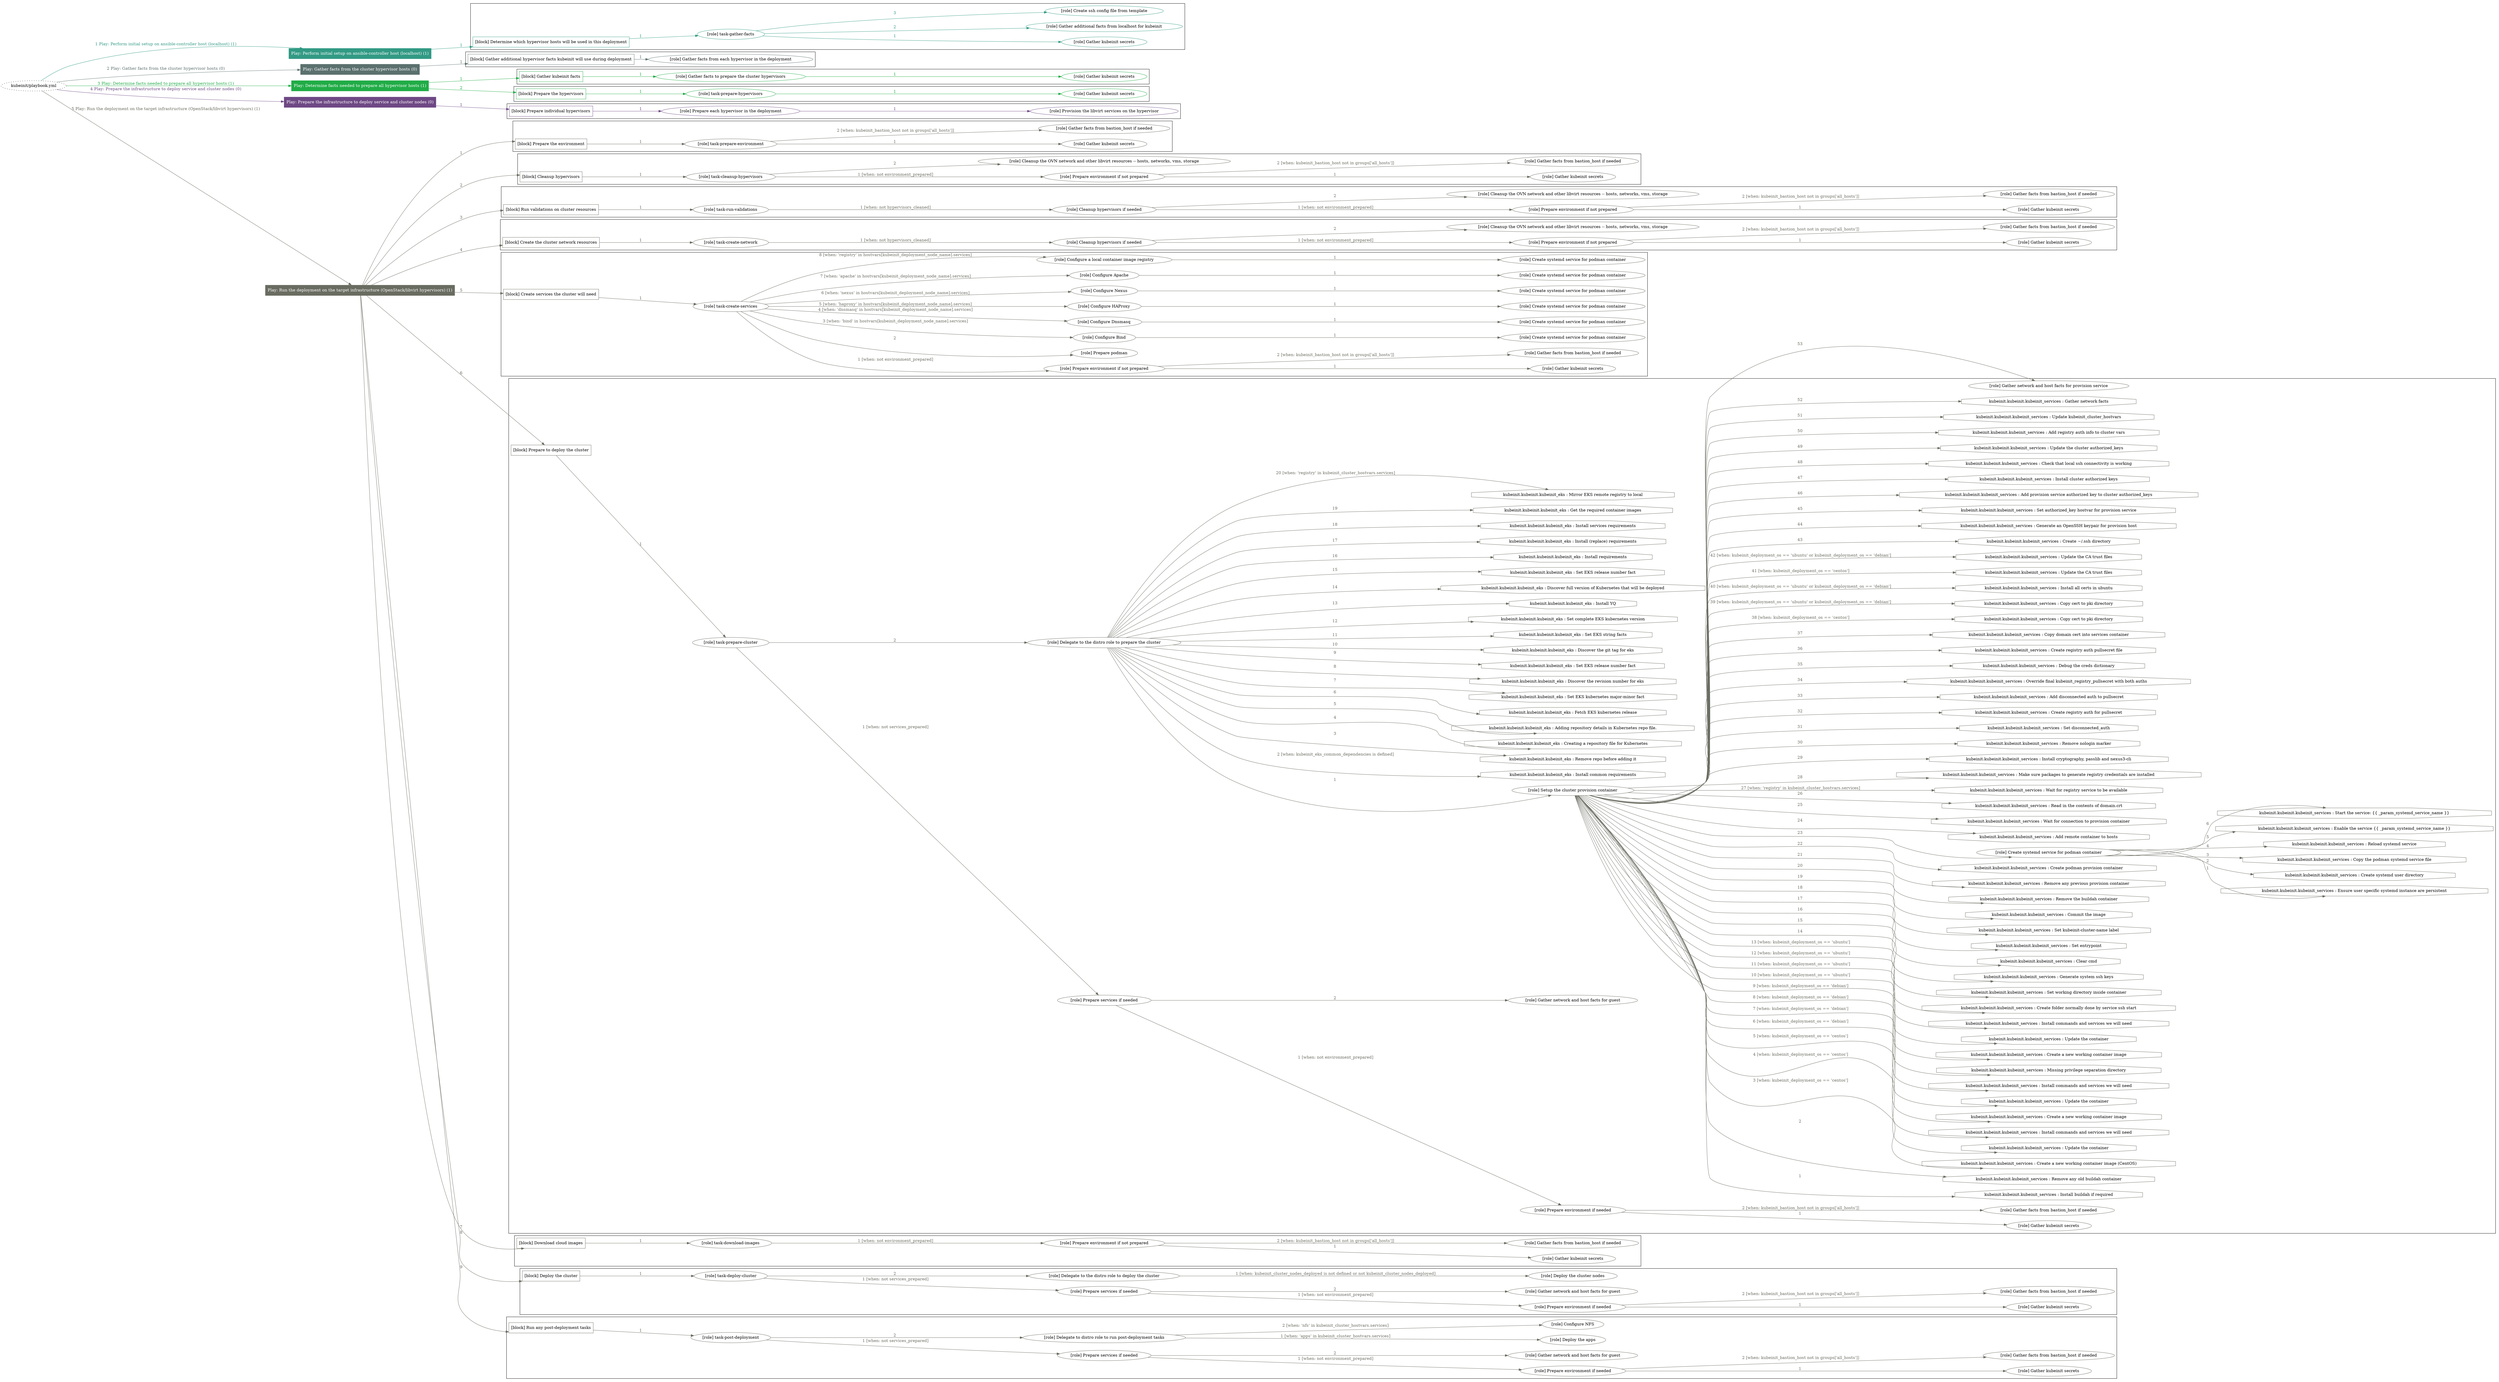 digraph {
	graph [concentrate=true ordering=in rankdir=LR ratio=fill]
	edge [esep=5 sep=10]
	"kubeinit/playbook.yml" [URL="/home/runner/work/kubeinit/kubeinit/kubeinit/playbook.yml" id=playbook_5a4845e9 style=dotted]
	"kubeinit/playbook.yml" -> play_a28acbb4 [label="1 Play: Perform initial setup on ansible-controller host (localhost) (1)" color="#329a84" fontcolor="#329a84" id=edge_play_a28acbb4 labeltooltip="1 Play: Perform initial setup on ansible-controller host (localhost) (1)" tooltip="1 Play: Perform initial setup on ansible-controller host (localhost) (1)"]
	subgraph "Play: Perform initial setup on ansible-controller host (localhost) (1)" {
		play_a28acbb4 [label="Play: Perform initial setup on ansible-controller host (localhost) (1)" URL="/home/runner/work/kubeinit/kubeinit/kubeinit/playbook.yml" color="#329a84" fontcolor="#ffffff" id=play_a28acbb4 shape=box style=filled tooltip=localhost]
		play_a28acbb4 -> block_4ffecb0d [label=1 color="#329a84" fontcolor="#329a84" id=edge_block_4ffecb0d labeltooltip=1 tooltip=1]
		subgraph cluster_block_4ffecb0d {
			block_4ffecb0d [label="[block] Determine which hypervisor hosts will be used in this deployment" URL="/home/runner/work/kubeinit/kubeinit/kubeinit/playbook.yml" color="#329a84" id=block_4ffecb0d labeltooltip="Determine which hypervisor hosts will be used in this deployment" shape=box tooltip="Determine which hypervisor hosts will be used in this deployment"]
			block_4ffecb0d -> role_dfd77e86 [label="1 " color="#329a84" fontcolor="#329a84" id=edge_role_dfd77e86 labeltooltip="1 " tooltip="1 "]
			subgraph "task-gather-facts" {
				role_dfd77e86 [label="[role] task-gather-facts" URL="/home/runner/work/kubeinit/kubeinit/kubeinit/playbook.yml" color="#329a84" id=role_dfd77e86 tooltip="task-gather-facts"]
				role_dfd77e86 -> role_41a27353 [label="1 " color="#329a84" fontcolor="#329a84" id=edge_role_41a27353 labeltooltip="1 " tooltip="1 "]
				subgraph "Gather kubeinit secrets" {
					role_41a27353 [label="[role] Gather kubeinit secrets" URL="/home/runner/.ansible/collections/ansible_collections/kubeinit/kubeinit/roles/kubeinit_prepare/tasks/build_hypervisors_group.yml" color="#329a84" id=role_41a27353 tooltip="Gather kubeinit secrets"]
				}
				role_dfd77e86 -> role_4083e27b [label="2 " color="#329a84" fontcolor="#329a84" id=edge_role_4083e27b labeltooltip="2 " tooltip="2 "]
				subgraph "Gather additional facts from localhost for kubeinit" {
					role_4083e27b [label="[role] Gather additional facts from localhost for kubeinit" URL="/home/runner/.ansible/collections/ansible_collections/kubeinit/kubeinit/roles/kubeinit_prepare/tasks/build_hypervisors_group.yml" color="#329a84" id=role_4083e27b tooltip="Gather additional facts from localhost for kubeinit"]
				}
				role_dfd77e86 -> role_4d617f27 [label="3 " color="#329a84" fontcolor="#329a84" id=edge_role_4d617f27 labeltooltip="3 " tooltip="3 "]
				subgraph "Create ssh config file from template" {
					role_4d617f27 [label="[role] Create ssh config file from template" URL="/home/runner/.ansible/collections/ansible_collections/kubeinit/kubeinit/roles/kubeinit_prepare/tasks/build_hypervisors_group.yml" color="#329a84" id=role_4d617f27 tooltip="Create ssh config file from template"]
				}
			}
		}
	}
	"kubeinit/playbook.yml" -> play_9a25642e [label="2 Play: Gather facts from the cluster hypervisor hosts (0)" color="#5b716e" fontcolor="#5b716e" id=edge_play_9a25642e labeltooltip="2 Play: Gather facts from the cluster hypervisor hosts (0)" tooltip="2 Play: Gather facts from the cluster hypervisor hosts (0)"]
	subgraph "Play: Gather facts from the cluster hypervisor hosts (0)" {
		play_9a25642e [label="Play: Gather facts from the cluster hypervisor hosts (0)" URL="/home/runner/work/kubeinit/kubeinit/kubeinit/playbook.yml" color="#5b716e" fontcolor="#ffffff" id=play_9a25642e shape=box style=filled tooltip="Play: Gather facts from the cluster hypervisor hosts (0)"]
		play_9a25642e -> block_0f4fdae3 [label=1 color="#5b716e" fontcolor="#5b716e" id=edge_block_0f4fdae3 labeltooltip=1 tooltip=1]
		subgraph cluster_block_0f4fdae3 {
			block_0f4fdae3 [label="[block] Gather additional hypervisor facts kubeinit will use during deployment" URL="/home/runner/work/kubeinit/kubeinit/kubeinit/playbook.yml" color="#5b716e" id=block_0f4fdae3 labeltooltip="Gather additional hypervisor facts kubeinit will use during deployment" shape=box tooltip="Gather additional hypervisor facts kubeinit will use during deployment"]
			block_0f4fdae3 -> role_a2ff3f5c [label="1 " color="#5b716e" fontcolor="#5b716e" id=edge_role_a2ff3f5c labeltooltip="1 " tooltip="1 "]
			subgraph "Gather facts from each hypervisor in the deployment" {
				role_a2ff3f5c [label="[role] Gather facts from each hypervisor in the deployment" URL="/home/runner/work/kubeinit/kubeinit/kubeinit/playbook.yml" color="#5b716e" id=role_a2ff3f5c tooltip="Gather facts from each hypervisor in the deployment"]
			}
		}
	}
	"kubeinit/playbook.yml" -> play_12e42fee [label="3 Play: Determine facts needed to prepare all hypervisor hosts (1)" color="#20ac46" fontcolor="#20ac46" id=edge_play_12e42fee labeltooltip="3 Play: Determine facts needed to prepare all hypervisor hosts (1)" tooltip="3 Play: Determine facts needed to prepare all hypervisor hosts (1)"]
	subgraph "Play: Determine facts needed to prepare all hypervisor hosts (1)" {
		play_12e42fee [label="Play: Determine facts needed to prepare all hypervisor hosts (1)" URL="/home/runner/work/kubeinit/kubeinit/kubeinit/playbook.yml" color="#20ac46" fontcolor="#ffffff" id=play_12e42fee shape=box style=filled tooltip=localhost]
		play_12e42fee -> block_84a2504e [label=1 color="#20ac46" fontcolor="#20ac46" id=edge_block_84a2504e labeltooltip=1 tooltip=1]
		subgraph cluster_block_84a2504e {
			block_84a2504e [label="[block] Gather kubeinit facts" URL="/home/runner/work/kubeinit/kubeinit/kubeinit/playbook.yml" color="#20ac46" id=block_84a2504e labeltooltip="Gather kubeinit facts" shape=box tooltip="Gather kubeinit facts"]
			block_84a2504e -> role_d6c5f4a9 [label="1 " color="#20ac46" fontcolor="#20ac46" id=edge_role_d6c5f4a9 labeltooltip="1 " tooltip="1 "]
			subgraph "Gather facts to prepare the cluster hypervisors" {
				role_d6c5f4a9 [label="[role] Gather facts to prepare the cluster hypervisors" URL="/home/runner/work/kubeinit/kubeinit/kubeinit/playbook.yml" color="#20ac46" id=role_d6c5f4a9 tooltip="Gather facts to prepare the cluster hypervisors"]
				role_d6c5f4a9 -> role_f114479c [label="1 " color="#20ac46" fontcolor="#20ac46" id=edge_role_f114479c labeltooltip="1 " tooltip="1 "]
				subgraph "Gather kubeinit secrets" {
					role_f114479c [label="[role] Gather kubeinit secrets" URL="/home/runner/.ansible/collections/ansible_collections/kubeinit/kubeinit/roles/kubeinit_prepare/tasks/gather_kubeinit_facts.yml" color="#20ac46" id=role_f114479c tooltip="Gather kubeinit secrets"]
				}
			}
		}
		play_12e42fee -> block_6abcfcea [label=2 color="#20ac46" fontcolor="#20ac46" id=edge_block_6abcfcea labeltooltip=2 tooltip=2]
		subgraph cluster_block_6abcfcea {
			block_6abcfcea [label="[block] Prepare the hypervisors" URL="/home/runner/work/kubeinit/kubeinit/kubeinit/playbook.yml" color="#20ac46" id=block_6abcfcea labeltooltip="Prepare the hypervisors" shape=box tooltip="Prepare the hypervisors"]
			block_6abcfcea -> role_f2c6df66 [label="1 " color="#20ac46" fontcolor="#20ac46" id=edge_role_f2c6df66 labeltooltip="1 " tooltip="1 "]
			subgraph "task-prepare-hypervisors" {
				role_f2c6df66 [label="[role] task-prepare-hypervisors" URL="/home/runner/work/kubeinit/kubeinit/kubeinit/playbook.yml" color="#20ac46" id=role_f2c6df66 tooltip="task-prepare-hypervisors"]
				role_f2c6df66 -> role_ae744300 [label="1 " color="#20ac46" fontcolor="#20ac46" id=edge_role_ae744300 labeltooltip="1 " tooltip="1 "]
				subgraph "Gather kubeinit secrets" {
					role_ae744300 [label="[role] Gather kubeinit secrets" URL="/home/runner/.ansible/collections/ansible_collections/kubeinit/kubeinit/roles/kubeinit_prepare/tasks/gather_kubeinit_facts.yml" color="#20ac46" id=role_ae744300 tooltip="Gather kubeinit secrets"]
				}
			}
		}
	}
	"kubeinit/playbook.yml" -> play_7c773c2a [label="4 Play: Prepare the infrastructure to deploy service and cluster nodes (0)" color="#6e4884" fontcolor="#6e4884" id=edge_play_7c773c2a labeltooltip="4 Play: Prepare the infrastructure to deploy service and cluster nodes (0)" tooltip="4 Play: Prepare the infrastructure to deploy service and cluster nodes (0)"]
	subgraph "Play: Prepare the infrastructure to deploy service and cluster nodes (0)" {
		play_7c773c2a [label="Play: Prepare the infrastructure to deploy service and cluster nodes (0)" URL="/home/runner/work/kubeinit/kubeinit/kubeinit/playbook.yml" color="#6e4884" fontcolor="#ffffff" id=play_7c773c2a shape=box style=filled tooltip="Play: Prepare the infrastructure to deploy service and cluster nodes (0)"]
		play_7c773c2a -> block_51ef664f [label=1 color="#6e4884" fontcolor="#6e4884" id=edge_block_51ef664f labeltooltip=1 tooltip=1]
		subgraph cluster_block_51ef664f {
			block_51ef664f [label="[block] Prepare individual hypervisors" URL="/home/runner/work/kubeinit/kubeinit/kubeinit/playbook.yml" color="#6e4884" id=block_51ef664f labeltooltip="Prepare individual hypervisors" shape=box tooltip="Prepare individual hypervisors"]
			block_51ef664f -> role_993f8fb7 [label="1 " color="#6e4884" fontcolor="#6e4884" id=edge_role_993f8fb7 labeltooltip="1 " tooltip="1 "]
			subgraph "Prepare each hypervisor in the deployment" {
				role_993f8fb7 [label="[role] Prepare each hypervisor in the deployment" URL="/home/runner/work/kubeinit/kubeinit/kubeinit/playbook.yml" color="#6e4884" id=role_993f8fb7 tooltip="Prepare each hypervisor in the deployment"]
				role_993f8fb7 -> role_8240d963 [label="1 " color="#6e4884" fontcolor="#6e4884" id=edge_role_8240d963 labeltooltip="1 " tooltip="1 "]
				subgraph "Provision the libvirt services on the hypervisor" {
					role_8240d963 [label="[role] Provision the libvirt services on the hypervisor" URL="/home/runner/.ansible/collections/ansible_collections/kubeinit/kubeinit/roles/kubeinit_prepare/tasks/prepare_hypervisor.yml" color="#6e4884" id=role_8240d963 tooltip="Provision the libvirt services on the hypervisor"]
				}
			}
		}
	}
	"kubeinit/playbook.yml" -> play_4a9bb7f2 [label="5 Play: Run the deployment on the target infrastructure (OpenStack/libvirt hypervisors) (1)" color="#696c60" fontcolor="#696c60" id=edge_play_4a9bb7f2 labeltooltip="5 Play: Run the deployment on the target infrastructure (OpenStack/libvirt hypervisors) (1)" tooltip="5 Play: Run the deployment on the target infrastructure (OpenStack/libvirt hypervisors) (1)"]
	subgraph "Play: Run the deployment on the target infrastructure (OpenStack/libvirt hypervisors) (1)" {
		play_4a9bb7f2 [label="Play: Run the deployment on the target infrastructure (OpenStack/libvirt hypervisors) (1)" URL="/home/runner/work/kubeinit/kubeinit/kubeinit/playbook.yml" color="#696c60" fontcolor="#ffffff" id=play_4a9bb7f2 shape=box style=filled tooltip=localhost]
		play_4a9bb7f2 -> block_972c0915 [label=1 color="#696c60" fontcolor="#696c60" id=edge_block_972c0915 labeltooltip=1 tooltip=1]
		subgraph cluster_block_972c0915 {
			block_972c0915 [label="[block] Prepare the environment" URL="/home/runner/work/kubeinit/kubeinit/kubeinit/playbook.yml" color="#696c60" id=block_972c0915 labeltooltip="Prepare the environment" shape=box tooltip="Prepare the environment"]
			block_972c0915 -> role_5aab7f9d [label="1 " color="#696c60" fontcolor="#696c60" id=edge_role_5aab7f9d labeltooltip="1 " tooltip="1 "]
			subgraph "task-prepare-environment" {
				role_5aab7f9d [label="[role] task-prepare-environment" URL="/home/runner/work/kubeinit/kubeinit/kubeinit/playbook.yml" color="#696c60" id=role_5aab7f9d tooltip="task-prepare-environment"]
				role_5aab7f9d -> role_3ab92089 [label="1 " color="#696c60" fontcolor="#696c60" id=edge_role_3ab92089 labeltooltip="1 " tooltip="1 "]
				subgraph "Gather kubeinit secrets" {
					role_3ab92089 [label="[role] Gather kubeinit secrets" URL="/home/runner/.ansible/collections/ansible_collections/kubeinit/kubeinit/roles/kubeinit_prepare/tasks/gather_kubeinit_facts.yml" color="#696c60" id=role_3ab92089 tooltip="Gather kubeinit secrets"]
				}
				role_5aab7f9d -> role_97b746f3 [label="2 [when: kubeinit_bastion_host not in groups['all_hosts']]" color="#696c60" fontcolor="#696c60" id=edge_role_97b746f3 labeltooltip="2 [when: kubeinit_bastion_host not in groups['all_hosts']]" tooltip="2 [when: kubeinit_bastion_host not in groups['all_hosts']]"]
				subgraph "Gather facts from bastion_host if needed" {
					role_97b746f3 [label="[role] Gather facts from bastion_host if needed" URL="/home/runner/.ansible/collections/ansible_collections/kubeinit/kubeinit/roles/kubeinit_prepare/tasks/main.yml" color="#696c60" id=role_97b746f3 tooltip="Gather facts from bastion_host if needed"]
				}
			}
		}
		play_4a9bb7f2 -> block_4441f829 [label=2 color="#696c60" fontcolor="#696c60" id=edge_block_4441f829 labeltooltip=2 tooltip=2]
		subgraph cluster_block_4441f829 {
			block_4441f829 [label="[block] Cleanup hypervisors" URL="/home/runner/work/kubeinit/kubeinit/kubeinit/playbook.yml" color="#696c60" id=block_4441f829 labeltooltip="Cleanup hypervisors" shape=box tooltip="Cleanup hypervisors"]
			block_4441f829 -> role_6b387137 [label="1 " color="#696c60" fontcolor="#696c60" id=edge_role_6b387137 labeltooltip="1 " tooltip="1 "]
			subgraph "task-cleanup-hypervisors" {
				role_6b387137 [label="[role] task-cleanup-hypervisors" URL="/home/runner/work/kubeinit/kubeinit/kubeinit/playbook.yml" color="#696c60" id=role_6b387137 tooltip="task-cleanup-hypervisors"]
				role_6b387137 -> role_3d517770 [label="1 [when: not environment_prepared]" color="#696c60" fontcolor="#696c60" id=edge_role_3d517770 labeltooltip="1 [when: not environment_prepared]" tooltip="1 [when: not environment_prepared]"]
				subgraph "Prepare environment if not prepared" {
					role_3d517770 [label="[role] Prepare environment if not prepared" URL="/home/runner/.ansible/collections/ansible_collections/kubeinit/kubeinit/roles/kubeinit_libvirt/tasks/cleanup_hypervisors.yml" color="#696c60" id=role_3d517770 tooltip="Prepare environment if not prepared"]
					role_3d517770 -> role_ceed0c64 [label="1 " color="#696c60" fontcolor="#696c60" id=edge_role_ceed0c64 labeltooltip="1 " tooltip="1 "]
					subgraph "Gather kubeinit secrets" {
						role_ceed0c64 [label="[role] Gather kubeinit secrets" URL="/home/runner/.ansible/collections/ansible_collections/kubeinit/kubeinit/roles/kubeinit_prepare/tasks/gather_kubeinit_facts.yml" color="#696c60" id=role_ceed0c64 tooltip="Gather kubeinit secrets"]
					}
					role_3d517770 -> role_9c786229 [label="2 [when: kubeinit_bastion_host not in groups['all_hosts']]" color="#696c60" fontcolor="#696c60" id=edge_role_9c786229 labeltooltip="2 [when: kubeinit_bastion_host not in groups['all_hosts']]" tooltip="2 [when: kubeinit_bastion_host not in groups['all_hosts']]"]
					subgraph "Gather facts from bastion_host if needed" {
						role_9c786229 [label="[role] Gather facts from bastion_host if needed" URL="/home/runner/.ansible/collections/ansible_collections/kubeinit/kubeinit/roles/kubeinit_prepare/tasks/main.yml" color="#696c60" id=role_9c786229 tooltip="Gather facts from bastion_host if needed"]
					}
				}
				role_6b387137 -> role_f18929f9 [label="2 " color="#696c60" fontcolor="#696c60" id=edge_role_f18929f9 labeltooltip="2 " tooltip="2 "]
				subgraph "Cleanup the OVN network and other libvirt resources -- hosts, networks, vms, storage" {
					role_f18929f9 [label="[role] Cleanup the OVN network and other libvirt resources -- hosts, networks, vms, storage" URL="/home/runner/.ansible/collections/ansible_collections/kubeinit/kubeinit/roles/kubeinit_libvirt/tasks/cleanup_hypervisors.yml" color="#696c60" id=role_f18929f9 tooltip="Cleanup the OVN network and other libvirt resources -- hosts, networks, vms, storage"]
				}
			}
		}
		play_4a9bb7f2 -> block_864c06d6 [label=3 color="#696c60" fontcolor="#696c60" id=edge_block_864c06d6 labeltooltip=3 tooltip=3]
		subgraph cluster_block_864c06d6 {
			block_864c06d6 [label="[block] Run validations on cluster resources" URL="/home/runner/work/kubeinit/kubeinit/kubeinit/playbook.yml" color="#696c60" id=block_864c06d6 labeltooltip="Run validations on cluster resources" shape=box tooltip="Run validations on cluster resources"]
			block_864c06d6 -> role_b03fbaa1 [label="1 " color="#696c60" fontcolor="#696c60" id=edge_role_b03fbaa1 labeltooltip="1 " tooltip="1 "]
			subgraph "task-run-validations" {
				role_b03fbaa1 [label="[role] task-run-validations" URL="/home/runner/work/kubeinit/kubeinit/kubeinit/playbook.yml" color="#696c60" id=role_b03fbaa1 tooltip="task-run-validations"]
				role_b03fbaa1 -> role_04832de7 [label="1 [when: not hypervisors_cleaned]" color="#696c60" fontcolor="#696c60" id=edge_role_04832de7 labeltooltip="1 [when: not hypervisors_cleaned]" tooltip="1 [when: not hypervisors_cleaned]"]
				subgraph "Cleanup hypervisors if needed" {
					role_04832de7 [label="[role] Cleanup hypervisors if needed" URL="/home/runner/.ansible/collections/ansible_collections/kubeinit/kubeinit/roles/kubeinit_validations/tasks/main.yml" color="#696c60" id=role_04832de7 tooltip="Cleanup hypervisors if needed"]
					role_04832de7 -> role_8dd4e767 [label="1 [when: not environment_prepared]" color="#696c60" fontcolor="#696c60" id=edge_role_8dd4e767 labeltooltip="1 [when: not environment_prepared]" tooltip="1 [when: not environment_prepared]"]
					subgraph "Prepare environment if not prepared" {
						role_8dd4e767 [label="[role] Prepare environment if not prepared" URL="/home/runner/.ansible/collections/ansible_collections/kubeinit/kubeinit/roles/kubeinit_libvirt/tasks/cleanup_hypervisors.yml" color="#696c60" id=role_8dd4e767 tooltip="Prepare environment if not prepared"]
						role_8dd4e767 -> role_8e2f9a48 [label="1 " color="#696c60" fontcolor="#696c60" id=edge_role_8e2f9a48 labeltooltip="1 " tooltip="1 "]
						subgraph "Gather kubeinit secrets" {
							role_8e2f9a48 [label="[role] Gather kubeinit secrets" URL="/home/runner/.ansible/collections/ansible_collections/kubeinit/kubeinit/roles/kubeinit_prepare/tasks/gather_kubeinit_facts.yml" color="#696c60" id=role_8e2f9a48 tooltip="Gather kubeinit secrets"]
						}
						role_8dd4e767 -> role_57b81a8a [label="2 [when: kubeinit_bastion_host not in groups['all_hosts']]" color="#696c60" fontcolor="#696c60" id=edge_role_57b81a8a labeltooltip="2 [when: kubeinit_bastion_host not in groups['all_hosts']]" tooltip="2 [when: kubeinit_bastion_host not in groups['all_hosts']]"]
						subgraph "Gather facts from bastion_host if needed" {
							role_57b81a8a [label="[role] Gather facts from bastion_host if needed" URL="/home/runner/.ansible/collections/ansible_collections/kubeinit/kubeinit/roles/kubeinit_prepare/tasks/main.yml" color="#696c60" id=role_57b81a8a tooltip="Gather facts from bastion_host if needed"]
						}
					}
					role_04832de7 -> role_00ba5172 [label="2 " color="#696c60" fontcolor="#696c60" id=edge_role_00ba5172 labeltooltip="2 " tooltip="2 "]
					subgraph "Cleanup the OVN network and other libvirt resources -- hosts, networks, vms, storage" {
						role_00ba5172 [label="[role] Cleanup the OVN network and other libvirt resources -- hosts, networks, vms, storage" URL="/home/runner/.ansible/collections/ansible_collections/kubeinit/kubeinit/roles/kubeinit_libvirt/tasks/cleanup_hypervisors.yml" color="#696c60" id=role_00ba5172 tooltip="Cleanup the OVN network and other libvirt resources -- hosts, networks, vms, storage"]
					}
				}
			}
		}
		play_4a9bb7f2 -> block_ff8a56a3 [label=4 color="#696c60" fontcolor="#696c60" id=edge_block_ff8a56a3 labeltooltip=4 tooltip=4]
		subgraph cluster_block_ff8a56a3 {
			block_ff8a56a3 [label="[block] Create the cluster network resources" URL="/home/runner/work/kubeinit/kubeinit/kubeinit/playbook.yml" color="#696c60" id=block_ff8a56a3 labeltooltip="Create the cluster network resources" shape=box tooltip="Create the cluster network resources"]
			block_ff8a56a3 -> role_ba3cc66b [label="1 " color="#696c60" fontcolor="#696c60" id=edge_role_ba3cc66b labeltooltip="1 " tooltip="1 "]
			subgraph "task-create-network" {
				role_ba3cc66b [label="[role] task-create-network" URL="/home/runner/work/kubeinit/kubeinit/kubeinit/playbook.yml" color="#696c60" id=role_ba3cc66b tooltip="task-create-network"]
				role_ba3cc66b -> role_ac8a25de [label="1 [when: not hypervisors_cleaned]" color="#696c60" fontcolor="#696c60" id=edge_role_ac8a25de labeltooltip="1 [when: not hypervisors_cleaned]" tooltip="1 [when: not hypervisors_cleaned]"]
				subgraph "Cleanup hypervisors if needed" {
					role_ac8a25de [label="[role] Cleanup hypervisors if needed" URL="/home/runner/.ansible/collections/ansible_collections/kubeinit/kubeinit/roles/kubeinit_libvirt/tasks/create_network.yml" color="#696c60" id=role_ac8a25de tooltip="Cleanup hypervisors if needed"]
					role_ac8a25de -> role_5bd0398e [label="1 [when: not environment_prepared]" color="#696c60" fontcolor="#696c60" id=edge_role_5bd0398e labeltooltip="1 [when: not environment_prepared]" tooltip="1 [when: not environment_prepared]"]
					subgraph "Prepare environment if not prepared" {
						role_5bd0398e [label="[role] Prepare environment if not prepared" URL="/home/runner/.ansible/collections/ansible_collections/kubeinit/kubeinit/roles/kubeinit_libvirt/tasks/cleanup_hypervisors.yml" color="#696c60" id=role_5bd0398e tooltip="Prepare environment if not prepared"]
						role_5bd0398e -> role_04a79e47 [label="1 " color="#696c60" fontcolor="#696c60" id=edge_role_04a79e47 labeltooltip="1 " tooltip="1 "]
						subgraph "Gather kubeinit secrets" {
							role_04a79e47 [label="[role] Gather kubeinit secrets" URL="/home/runner/.ansible/collections/ansible_collections/kubeinit/kubeinit/roles/kubeinit_prepare/tasks/gather_kubeinit_facts.yml" color="#696c60" id=role_04a79e47 tooltip="Gather kubeinit secrets"]
						}
						role_5bd0398e -> role_d74c0ab1 [label="2 [when: kubeinit_bastion_host not in groups['all_hosts']]" color="#696c60" fontcolor="#696c60" id=edge_role_d74c0ab1 labeltooltip="2 [when: kubeinit_bastion_host not in groups['all_hosts']]" tooltip="2 [when: kubeinit_bastion_host not in groups['all_hosts']]"]
						subgraph "Gather facts from bastion_host if needed" {
							role_d74c0ab1 [label="[role] Gather facts from bastion_host if needed" URL="/home/runner/.ansible/collections/ansible_collections/kubeinit/kubeinit/roles/kubeinit_prepare/tasks/main.yml" color="#696c60" id=role_d74c0ab1 tooltip="Gather facts from bastion_host if needed"]
						}
					}
					role_ac8a25de -> role_ffca4614 [label="2 " color="#696c60" fontcolor="#696c60" id=edge_role_ffca4614 labeltooltip="2 " tooltip="2 "]
					subgraph "Cleanup the OVN network and other libvirt resources -- hosts, networks, vms, storage" {
						role_ffca4614 [label="[role] Cleanup the OVN network and other libvirt resources -- hosts, networks, vms, storage" URL="/home/runner/.ansible/collections/ansible_collections/kubeinit/kubeinit/roles/kubeinit_libvirt/tasks/cleanup_hypervisors.yml" color="#696c60" id=role_ffca4614 tooltip="Cleanup the OVN network and other libvirt resources -- hosts, networks, vms, storage"]
					}
				}
			}
		}
		play_4a9bb7f2 -> block_b2f55b02 [label=5 color="#696c60" fontcolor="#696c60" id=edge_block_b2f55b02 labeltooltip=5 tooltip=5]
		subgraph cluster_block_b2f55b02 {
			block_b2f55b02 [label="[block] Create services the cluster will need" URL="/home/runner/work/kubeinit/kubeinit/kubeinit/playbook.yml" color="#696c60" id=block_b2f55b02 labeltooltip="Create services the cluster will need" shape=box tooltip="Create services the cluster will need"]
			block_b2f55b02 -> role_88601f68 [label="1 " color="#696c60" fontcolor="#696c60" id=edge_role_88601f68 labeltooltip="1 " tooltip="1 "]
			subgraph "task-create-services" {
				role_88601f68 [label="[role] task-create-services" URL="/home/runner/work/kubeinit/kubeinit/kubeinit/playbook.yml" color="#696c60" id=role_88601f68 tooltip="task-create-services"]
				role_88601f68 -> role_6ee4955a [label="1 [when: not environment_prepared]" color="#696c60" fontcolor="#696c60" id=edge_role_6ee4955a labeltooltip="1 [when: not environment_prepared]" tooltip="1 [when: not environment_prepared]"]
				subgraph "Prepare environment if not prepared" {
					role_6ee4955a [label="[role] Prepare environment if not prepared" URL="/home/runner/.ansible/collections/ansible_collections/kubeinit/kubeinit/roles/kubeinit_services/tasks/main.yml" color="#696c60" id=role_6ee4955a tooltip="Prepare environment if not prepared"]
					role_6ee4955a -> role_9a659bcc [label="1 " color="#696c60" fontcolor="#696c60" id=edge_role_9a659bcc labeltooltip="1 " tooltip="1 "]
					subgraph "Gather kubeinit secrets" {
						role_9a659bcc [label="[role] Gather kubeinit secrets" URL="/home/runner/.ansible/collections/ansible_collections/kubeinit/kubeinit/roles/kubeinit_prepare/tasks/gather_kubeinit_facts.yml" color="#696c60" id=role_9a659bcc tooltip="Gather kubeinit secrets"]
					}
					role_6ee4955a -> role_43d13af6 [label="2 [when: kubeinit_bastion_host not in groups['all_hosts']]" color="#696c60" fontcolor="#696c60" id=edge_role_43d13af6 labeltooltip="2 [when: kubeinit_bastion_host not in groups['all_hosts']]" tooltip="2 [when: kubeinit_bastion_host not in groups['all_hosts']]"]
					subgraph "Gather facts from bastion_host if needed" {
						role_43d13af6 [label="[role] Gather facts from bastion_host if needed" URL="/home/runner/.ansible/collections/ansible_collections/kubeinit/kubeinit/roles/kubeinit_prepare/tasks/main.yml" color="#696c60" id=role_43d13af6 tooltip="Gather facts from bastion_host if needed"]
					}
				}
				role_88601f68 -> role_3f376619 [label="2 " color="#696c60" fontcolor="#696c60" id=edge_role_3f376619 labeltooltip="2 " tooltip="2 "]
				subgraph "Prepare podman" {
					role_3f376619 [label="[role] Prepare podman" URL="/home/runner/.ansible/collections/ansible_collections/kubeinit/kubeinit/roles/kubeinit_services/tasks/00_create_service_pod.yml" color="#696c60" id=role_3f376619 tooltip="Prepare podman"]
				}
				role_88601f68 -> role_1e024896 [label="3 [when: 'bind' in hostvars[kubeinit_deployment_node_name].services]" color="#696c60" fontcolor="#696c60" id=edge_role_1e024896 labeltooltip="3 [when: 'bind' in hostvars[kubeinit_deployment_node_name].services]" tooltip="3 [when: 'bind' in hostvars[kubeinit_deployment_node_name].services]"]
				subgraph "Configure Bind" {
					role_1e024896 [label="[role] Configure Bind" URL="/home/runner/.ansible/collections/ansible_collections/kubeinit/kubeinit/roles/kubeinit_services/tasks/start_services_containers.yml" color="#696c60" id=role_1e024896 tooltip="Configure Bind"]
					role_1e024896 -> role_226fd3c9 [label="1 " color="#696c60" fontcolor="#696c60" id=edge_role_226fd3c9 labeltooltip="1 " tooltip="1 "]
					subgraph "Create systemd service for podman container" {
						role_226fd3c9 [label="[role] Create systemd service for podman container" URL="/home/runner/.ansible/collections/ansible_collections/kubeinit/kubeinit/roles/kubeinit_bind/tasks/main.yml" color="#696c60" id=role_226fd3c9 tooltip="Create systemd service for podman container"]
					}
				}
				role_88601f68 -> role_f2f473a2 [label="4 [when: 'dnsmasq' in hostvars[kubeinit_deployment_node_name].services]" color="#696c60" fontcolor="#696c60" id=edge_role_f2f473a2 labeltooltip="4 [when: 'dnsmasq' in hostvars[kubeinit_deployment_node_name].services]" tooltip="4 [when: 'dnsmasq' in hostvars[kubeinit_deployment_node_name].services]"]
				subgraph "Configure Dnsmasq" {
					role_f2f473a2 [label="[role] Configure Dnsmasq" URL="/home/runner/.ansible/collections/ansible_collections/kubeinit/kubeinit/roles/kubeinit_services/tasks/start_services_containers.yml" color="#696c60" id=role_f2f473a2 tooltip="Configure Dnsmasq"]
					role_f2f473a2 -> role_a3803627 [label="1 " color="#696c60" fontcolor="#696c60" id=edge_role_a3803627 labeltooltip="1 " tooltip="1 "]
					subgraph "Create systemd service for podman container" {
						role_a3803627 [label="[role] Create systemd service for podman container" URL="/home/runner/.ansible/collections/ansible_collections/kubeinit/kubeinit/roles/kubeinit_dnsmasq/tasks/main.yml" color="#696c60" id=role_a3803627 tooltip="Create systemd service for podman container"]
					}
				}
				role_88601f68 -> role_5a309d8e [label="5 [when: 'haproxy' in hostvars[kubeinit_deployment_node_name].services]" color="#696c60" fontcolor="#696c60" id=edge_role_5a309d8e labeltooltip="5 [when: 'haproxy' in hostvars[kubeinit_deployment_node_name].services]" tooltip="5 [when: 'haproxy' in hostvars[kubeinit_deployment_node_name].services]"]
				subgraph "Configure HAProxy" {
					role_5a309d8e [label="[role] Configure HAProxy" URL="/home/runner/.ansible/collections/ansible_collections/kubeinit/kubeinit/roles/kubeinit_services/tasks/start_services_containers.yml" color="#696c60" id=role_5a309d8e tooltip="Configure HAProxy"]
					role_5a309d8e -> role_f4f3f7a2 [label="1 " color="#696c60" fontcolor="#696c60" id=edge_role_f4f3f7a2 labeltooltip="1 " tooltip="1 "]
					subgraph "Create systemd service for podman container" {
						role_f4f3f7a2 [label="[role] Create systemd service for podman container" URL="/home/runner/.ansible/collections/ansible_collections/kubeinit/kubeinit/roles/kubeinit_haproxy/tasks/main.yml" color="#696c60" id=role_f4f3f7a2 tooltip="Create systemd service for podman container"]
					}
				}
				role_88601f68 -> role_f6c305b0 [label="6 [when: 'nexus' in hostvars[kubeinit_deployment_node_name].services]" color="#696c60" fontcolor="#696c60" id=edge_role_f6c305b0 labeltooltip="6 [when: 'nexus' in hostvars[kubeinit_deployment_node_name].services]" tooltip="6 [when: 'nexus' in hostvars[kubeinit_deployment_node_name].services]"]
				subgraph "Configure Nexus" {
					role_f6c305b0 [label="[role] Configure Nexus" URL="/home/runner/.ansible/collections/ansible_collections/kubeinit/kubeinit/roles/kubeinit_services/tasks/start_services_containers.yml" color="#696c60" id=role_f6c305b0 tooltip="Configure Nexus"]
					role_f6c305b0 -> role_2be96c63 [label="1 " color="#696c60" fontcolor="#696c60" id=edge_role_2be96c63 labeltooltip="1 " tooltip="1 "]
					subgraph "Create systemd service for podman container" {
						role_2be96c63 [label="[role] Create systemd service for podman container" URL="/home/runner/.ansible/collections/ansible_collections/kubeinit/kubeinit/roles/kubeinit_nexus/tasks/main.yml" color="#696c60" id=role_2be96c63 tooltip="Create systemd service for podman container"]
					}
				}
				role_88601f68 -> role_a0fc9951 [label="7 [when: 'apache' in hostvars[kubeinit_deployment_node_name].services]" color="#696c60" fontcolor="#696c60" id=edge_role_a0fc9951 labeltooltip="7 [when: 'apache' in hostvars[kubeinit_deployment_node_name].services]" tooltip="7 [when: 'apache' in hostvars[kubeinit_deployment_node_name].services]"]
				subgraph "Configure Apache" {
					role_a0fc9951 [label="[role] Configure Apache" URL="/home/runner/.ansible/collections/ansible_collections/kubeinit/kubeinit/roles/kubeinit_services/tasks/start_services_containers.yml" color="#696c60" id=role_a0fc9951 tooltip="Configure Apache"]
					role_a0fc9951 -> role_3a02832d [label="1 " color="#696c60" fontcolor="#696c60" id=edge_role_3a02832d labeltooltip="1 " tooltip="1 "]
					subgraph "Create systemd service for podman container" {
						role_3a02832d [label="[role] Create systemd service for podman container" URL="/home/runner/.ansible/collections/ansible_collections/kubeinit/kubeinit/roles/kubeinit_apache/tasks/main.yml" color="#696c60" id=role_3a02832d tooltip="Create systemd service for podman container"]
					}
				}
				role_88601f68 -> role_c633d493 [label="8 [when: 'registry' in hostvars[kubeinit_deployment_node_name].services]" color="#696c60" fontcolor="#696c60" id=edge_role_c633d493 labeltooltip="8 [when: 'registry' in hostvars[kubeinit_deployment_node_name].services]" tooltip="8 [when: 'registry' in hostvars[kubeinit_deployment_node_name].services]"]
				subgraph "Configure a local container image registry" {
					role_c633d493 [label="[role] Configure a local container image registry" URL="/home/runner/.ansible/collections/ansible_collections/kubeinit/kubeinit/roles/kubeinit_services/tasks/start_services_containers.yml" color="#696c60" id=role_c633d493 tooltip="Configure a local container image registry"]
					role_c633d493 -> role_b1cad172 [label="1 " color="#696c60" fontcolor="#696c60" id=edge_role_b1cad172 labeltooltip="1 " tooltip="1 "]
					subgraph "Create systemd service for podman container" {
						role_b1cad172 [label="[role] Create systemd service for podman container" URL="/home/runner/.ansible/collections/ansible_collections/kubeinit/kubeinit/roles/kubeinit_registry/tasks/main.yml" color="#696c60" id=role_b1cad172 tooltip="Create systemd service for podman container"]
					}
				}
			}
		}
		play_4a9bb7f2 -> block_1857eba0 [label=6 color="#696c60" fontcolor="#696c60" id=edge_block_1857eba0 labeltooltip=6 tooltip=6]
		subgraph cluster_block_1857eba0 {
			block_1857eba0 [label="[block] Prepare to deploy the cluster" URL="/home/runner/work/kubeinit/kubeinit/kubeinit/playbook.yml" color="#696c60" id=block_1857eba0 labeltooltip="Prepare to deploy the cluster" shape=box tooltip="Prepare to deploy the cluster"]
			block_1857eba0 -> role_d821fa0b [label="1 " color="#696c60" fontcolor="#696c60" id=edge_role_d821fa0b labeltooltip="1 " tooltip="1 "]
			subgraph "task-prepare-cluster" {
				role_d821fa0b [label="[role] task-prepare-cluster" URL="/home/runner/work/kubeinit/kubeinit/kubeinit/playbook.yml" color="#696c60" id=role_d821fa0b tooltip="task-prepare-cluster"]
				role_d821fa0b -> role_99561409 [label="1 [when: not services_prepared]" color="#696c60" fontcolor="#696c60" id=edge_role_99561409 labeltooltip="1 [when: not services_prepared]" tooltip="1 [when: not services_prepared]"]
				subgraph "Prepare services if needed" {
					role_99561409 [label="[role] Prepare services if needed" URL="/home/runner/.ansible/collections/ansible_collections/kubeinit/kubeinit/roles/kubeinit_prepare/tasks/prepare_cluster.yml" color="#696c60" id=role_99561409 tooltip="Prepare services if needed"]
					role_99561409 -> role_f7bc4077 [label="1 [when: not environment_prepared]" color="#696c60" fontcolor="#696c60" id=edge_role_f7bc4077 labeltooltip="1 [when: not environment_prepared]" tooltip="1 [when: not environment_prepared]"]
					subgraph "Prepare environment if needed" {
						role_f7bc4077 [label="[role] Prepare environment if needed" URL="/home/runner/.ansible/collections/ansible_collections/kubeinit/kubeinit/roles/kubeinit_services/tasks/prepare_services.yml" color="#696c60" id=role_f7bc4077 tooltip="Prepare environment if needed"]
						role_f7bc4077 -> role_3e3008c5 [label="1 " color="#696c60" fontcolor="#696c60" id=edge_role_3e3008c5 labeltooltip="1 " tooltip="1 "]
						subgraph "Gather kubeinit secrets" {
							role_3e3008c5 [label="[role] Gather kubeinit secrets" URL="/home/runner/.ansible/collections/ansible_collections/kubeinit/kubeinit/roles/kubeinit_prepare/tasks/gather_kubeinit_facts.yml" color="#696c60" id=role_3e3008c5 tooltip="Gather kubeinit secrets"]
						}
						role_f7bc4077 -> role_747e6d01 [label="2 [when: kubeinit_bastion_host not in groups['all_hosts']]" color="#696c60" fontcolor="#696c60" id=edge_role_747e6d01 labeltooltip="2 [when: kubeinit_bastion_host not in groups['all_hosts']]" tooltip="2 [when: kubeinit_bastion_host not in groups['all_hosts']]"]
						subgraph "Gather facts from bastion_host if needed" {
							role_747e6d01 [label="[role] Gather facts from bastion_host if needed" URL="/home/runner/.ansible/collections/ansible_collections/kubeinit/kubeinit/roles/kubeinit_prepare/tasks/main.yml" color="#696c60" id=role_747e6d01 tooltip="Gather facts from bastion_host if needed"]
						}
					}
					role_99561409 -> role_64e52e80 [label="2 " color="#696c60" fontcolor="#696c60" id=edge_role_64e52e80 labeltooltip="2 " tooltip="2 "]
					subgraph "Gather network and host facts for guest" {
						role_64e52e80 [label="[role] Gather network and host facts for guest" URL="/home/runner/.ansible/collections/ansible_collections/kubeinit/kubeinit/roles/kubeinit_services/tasks/prepare_services.yml" color="#696c60" id=role_64e52e80 tooltip="Gather network and host facts for guest"]
					}
				}
				role_d821fa0b -> role_7d3b0208 [label="2 " color="#696c60" fontcolor="#696c60" id=edge_role_7d3b0208 labeltooltip="2 " tooltip="2 "]
				subgraph "Delegate to the distro role to prepare the cluster" {
					role_7d3b0208 [label="[role] Delegate to the distro role to prepare the cluster" URL="/home/runner/.ansible/collections/ansible_collections/kubeinit/kubeinit/roles/kubeinit_prepare/tasks/prepare_cluster.yml" color="#696c60" id=role_7d3b0208 tooltip="Delegate to the distro role to prepare the cluster"]
					role_7d3b0208 -> role_01d78b5c [label="1 " color="#696c60" fontcolor="#696c60" id=edge_role_01d78b5c labeltooltip="1 " tooltip="1 "]
					subgraph "Setup the cluster provision container" {
						role_01d78b5c [label="[role] Setup the cluster provision container" URL="/home/runner/.ansible/collections/ansible_collections/kubeinit/kubeinit/roles/kubeinit_eks/tasks/prepare_cluster.yml" color="#696c60" id=role_01d78b5c tooltip="Setup the cluster provision container"]
						task_4978ae77 [label="kubeinit.kubeinit.kubeinit_services : Install buildah if required" URL="/home/runner/.ansible/collections/ansible_collections/kubeinit/kubeinit/roles/kubeinit_services/tasks/create_provision_container.yml" color="#696c60" id=task_4978ae77 shape=octagon tooltip="kubeinit.kubeinit.kubeinit_services : Install buildah if required"]
						role_01d78b5c -> task_4978ae77 [label="1 " color="#696c60" fontcolor="#696c60" id=edge_task_4978ae77 labeltooltip="1 " tooltip="1 "]
						task_ea878d54 [label="kubeinit.kubeinit.kubeinit_services : Remove any old buildah container" URL="/home/runner/.ansible/collections/ansible_collections/kubeinit/kubeinit/roles/kubeinit_services/tasks/create_provision_container.yml" color="#696c60" id=task_ea878d54 shape=octagon tooltip="kubeinit.kubeinit.kubeinit_services : Remove any old buildah container"]
						role_01d78b5c -> task_ea878d54 [label="2 " color="#696c60" fontcolor="#696c60" id=edge_task_ea878d54 labeltooltip="2 " tooltip="2 "]
						task_09817c2c [label="kubeinit.kubeinit.kubeinit_services : Create a new working container image (CentOS)" URL="/home/runner/.ansible/collections/ansible_collections/kubeinit/kubeinit/roles/kubeinit_services/tasks/create_provision_container.yml" color="#696c60" id=task_09817c2c shape=octagon tooltip="kubeinit.kubeinit.kubeinit_services : Create a new working container image (CentOS)"]
						role_01d78b5c -> task_09817c2c [label="3 [when: kubeinit_deployment_os == 'centos']" color="#696c60" fontcolor="#696c60" id=edge_task_09817c2c labeltooltip="3 [when: kubeinit_deployment_os == 'centos']" tooltip="3 [when: kubeinit_deployment_os == 'centos']"]
						task_7fc39c87 [label="kubeinit.kubeinit.kubeinit_services : Update the container" URL="/home/runner/.ansible/collections/ansible_collections/kubeinit/kubeinit/roles/kubeinit_services/tasks/create_provision_container.yml" color="#696c60" id=task_7fc39c87 shape=octagon tooltip="kubeinit.kubeinit.kubeinit_services : Update the container"]
						role_01d78b5c -> task_7fc39c87 [label="4 [when: kubeinit_deployment_os == 'centos']" color="#696c60" fontcolor="#696c60" id=edge_task_7fc39c87 labeltooltip="4 [when: kubeinit_deployment_os == 'centos']" tooltip="4 [when: kubeinit_deployment_os == 'centos']"]
						task_db29a02a [label="kubeinit.kubeinit.kubeinit_services : Install commands and services we will need" URL="/home/runner/.ansible/collections/ansible_collections/kubeinit/kubeinit/roles/kubeinit_services/tasks/create_provision_container.yml" color="#696c60" id=task_db29a02a shape=octagon tooltip="kubeinit.kubeinit.kubeinit_services : Install commands and services we will need"]
						role_01d78b5c -> task_db29a02a [label="5 [when: kubeinit_deployment_os == 'centos']" color="#696c60" fontcolor="#696c60" id=edge_task_db29a02a labeltooltip="5 [when: kubeinit_deployment_os == 'centos']" tooltip="5 [when: kubeinit_deployment_os == 'centos']"]
						task_f585f131 [label="kubeinit.kubeinit.kubeinit_services : Create a new working container image" URL="/home/runner/.ansible/collections/ansible_collections/kubeinit/kubeinit/roles/kubeinit_services/tasks/create_provision_container.yml" color="#696c60" id=task_f585f131 shape=octagon tooltip="kubeinit.kubeinit.kubeinit_services : Create a new working container image"]
						role_01d78b5c -> task_f585f131 [label="6 [when: kubeinit_deployment_os == 'debian']" color="#696c60" fontcolor="#696c60" id=edge_task_f585f131 labeltooltip="6 [when: kubeinit_deployment_os == 'debian']" tooltip="6 [when: kubeinit_deployment_os == 'debian']"]
						task_f06ca3bf [label="kubeinit.kubeinit.kubeinit_services : Update the container" URL="/home/runner/.ansible/collections/ansible_collections/kubeinit/kubeinit/roles/kubeinit_services/tasks/create_provision_container.yml" color="#696c60" id=task_f06ca3bf shape=octagon tooltip="kubeinit.kubeinit.kubeinit_services : Update the container"]
						role_01d78b5c -> task_f06ca3bf [label="7 [when: kubeinit_deployment_os == 'debian']" color="#696c60" fontcolor="#696c60" id=edge_task_f06ca3bf labeltooltip="7 [when: kubeinit_deployment_os == 'debian']" tooltip="7 [when: kubeinit_deployment_os == 'debian']"]
						task_f0dc347b [label="kubeinit.kubeinit.kubeinit_services : Install commands and services we will need" URL="/home/runner/.ansible/collections/ansible_collections/kubeinit/kubeinit/roles/kubeinit_services/tasks/create_provision_container.yml" color="#696c60" id=task_f0dc347b shape=octagon tooltip="kubeinit.kubeinit.kubeinit_services : Install commands and services we will need"]
						role_01d78b5c -> task_f0dc347b [label="8 [when: kubeinit_deployment_os == 'debian']" color="#696c60" fontcolor="#696c60" id=edge_task_f0dc347b labeltooltip="8 [when: kubeinit_deployment_os == 'debian']" tooltip="8 [when: kubeinit_deployment_os == 'debian']"]
						task_0cc3fc88 [label="kubeinit.kubeinit.kubeinit_services : Missing privilege separation directory" URL="/home/runner/.ansible/collections/ansible_collections/kubeinit/kubeinit/roles/kubeinit_services/tasks/create_provision_container.yml" color="#696c60" id=task_0cc3fc88 shape=octagon tooltip="kubeinit.kubeinit.kubeinit_services : Missing privilege separation directory"]
						role_01d78b5c -> task_0cc3fc88 [label="9 [when: kubeinit_deployment_os == 'debian']" color="#696c60" fontcolor="#696c60" id=edge_task_0cc3fc88 labeltooltip="9 [when: kubeinit_deployment_os == 'debian']" tooltip="9 [when: kubeinit_deployment_os == 'debian']"]
						task_e545198d [label="kubeinit.kubeinit.kubeinit_services : Create a new working container image" URL="/home/runner/.ansible/collections/ansible_collections/kubeinit/kubeinit/roles/kubeinit_services/tasks/create_provision_container.yml" color="#696c60" id=task_e545198d shape=octagon tooltip="kubeinit.kubeinit.kubeinit_services : Create a new working container image"]
						role_01d78b5c -> task_e545198d [label="10 [when: kubeinit_deployment_os == 'ubuntu']" color="#696c60" fontcolor="#696c60" id=edge_task_e545198d labeltooltip="10 [when: kubeinit_deployment_os == 'ubuntu']" tooltip="10 [when: kubeinit_deployment_os == 'ubuntu']"]
						task_bc1d03e9 [label="kubeinit.kubeinit.kubeinit_services : Update the container" URL="/home/runner/.ansible/collections/ansible_collections/kubeinit/kubeinit/roles/kubeinit_services/tasks/create_provision_container.yml" color="#696c60" id=task_bc1d03e9 shape=octagon tooltip="kubeinit.kubeinit.kubeinit_services : Update the container"]
						role_01d78b5c -> task_bc1d03e9 [label="11 [when: kubeinit_deployment_os == 'ubuntu']" color="#696c60" fontcolor="#696c60" id=edge_task_bc1d03e9 labeltooltip="11 [when: kubeinit_deployment_os == 'ubuntu']" tooltip="11 [when: kubeinit_deployment_os == 'ubuntu']"]
						task_363b3f67 [label="kubeinit.kubeinit.kubeinit_services : Install commands and services we will need" URL="/home/runner/.ansible/collections/ansible_collections/kubeinit/kubeinit/roles/kubeinit_services/tasks/create_provision_container.yml" color="#696c60" id=task_363b3f67 shape=octagon tooltip="kubeinit.kubeinit.kubeinit_services : Install commands and services we will need"]
						role_01d78b5c -> task_363b3f67 [label="12 [when: kubeinit_deployment_os == 'ubuntu']" color="#696c60" fontcolor="#696c60" id=edge_task_363b3f67 labeltooltip="12 [when: kubeinit_deployment_os == 'ubuntu']" tooltip="12 [when: kubeinit_deployment_os == 'ubuntu']"]
						task_73fdfe0a [label="kubeinit.kubeinit.kubeinit_services : Create folder normally done by service ssh start" URL="/home/runner/.ansible/collections/ansible_collections/kubeinit/kubeinit/roles/kubeinit_services/tasks/create_provision_container.yml" color="#696c60" id=task_73fdfe0a shape=octagon tooltip="kubeinit.kubeinit.kubeinit_services : Create folder normally done by service ssh start"]
						role_01d78b5c -> task_73fdfe0a [label="13 [when: kubeinit_deployment_os == 'ubuntu']" color="#696c60" fontcolor="#696c60" id=edge_task_73fdfe0a labeltooltip="13 [when: kubeinit_deployment_os == 'ubuntu']" tooltip="13 [when: kubeinit_deployment_os == 'ubuntu']"]
						task_53087e2b [label="kubeinit.kubeinit.kubeinit_services : Set working directory inside container" URL="/home/runner/.ansible/collections/ansible_collections/kubeinit/kubeinit/roles/kubeinit_services/tasks/create_provision_container.yml" color="#696c60" id=task_53087e2b shape=octagon tooltip="kubeinit.kubeinit.kubeinit_services : Set working directory inside container"]
						role_01d78b5c -> task_53087e2b [label="14 " color="#696c60" fontcolor="#696c60" id=edge_task_53087e2b labeltooltip="14 " tooltip="14 "]
						task_04ddaa13 [label="kubeinit.kubeinit.kubeinit_services : Generate system ssh keys" URL="/home/runner/.ansible/collections/ansible_collections/kubeinit/kubeinit/roles/kubeinit_services/tasks/create_provision_container.yml" color="#696c60" id=task_04ddaa13 shape=octagon tooltip="kubeinit.kubeinit.kubeinit_services : Generate system ssh keys"]
						role_01d78b5c -> task_04ddaa13 [label="15 " color="#696c60" fontcolor="#696c60" id=edge_task_04ddaa13 labeltooltip="15 " tooltip="15 "]
						task_0dd27ab8 [label="kubeinit.kubeinit.kubeinit_services : Clear cmd" URL="/home/runner/.ansible/collections/ansible_collections/kubeinit/kubeinit/roles/kubeinit_services/tasks/create_provision_container.yml" color="#696c60" id=task_0dd27ab8 shape=octagon tooltip="kubeinit.kubeinit.kubeinit_services : Clear cmd"]
						role_01d78b5c -> task_0dd27ab8 [label="16 " color="#696c60" fontcolor="#696c60" id=edge_task_0dd27ab8 labeltooltip="16 " tooltip="16 "]
						task_b962c839 [label="kubeinit.kubeinit.kubeinit_services : Set entrypoint" URL="/home/runner/.ansible/collections/ansible_collections/kubeinit/kubeinit/roles/kubeinit_services/tasks/create_provision_container.yml" color="#696c60" id=task_b962c839 shape=octagon tooltip="kubeinit.kubeinit.kubeinit_services : Set entrypoint"]
						role_01d78b5c -> task_b962c839 [label="17 " color="#696c60" fontcolor="#696c60" id=edge_task_b962c839 labeltooltip="17 " tooltip="17 "]
						task_99427bcc [label="kubeinit.kubeinit.kubeinit_services : Set kubeinit-cluster-name label" URL="/home/runner/.ansible/collections/ansible_collections/kubeinit/kubeinit/roles/kubeinit_services/tasks/create_provision_container.yml" color="#696c60" id=task_99427bcc shape=octagon tooltip="kubeinit.kubeinit.kubeinit_services : Set kubeinit-cluster-name label"]
						role_01d78b5c -> task_99427bcc [label="18 " color="#696c60" fontcolor="#696c60" id=edge_task_99427bcc labeltooltip="18 " tooltip="18 "]
						task_49b7fac8 [label="kubeinit.kubeinit.kubeinit_services : Commit the image" URL="/home/runner/.ansible/collections/ansible_collections/kubeinit/kubeinit/roles/kubeinit_services/tasks/create_provision_container.yml" color="#696c60" id=task_49b7fac8 shape=octagon tooltip="kubeinit.kubeinit.kubeinit_services : Commit the image"]
						role_01d78b5c -> task_49b7fac8 [label="19 " color="#696c60" fontcolor="#696c60" id=edge_task_49b7fac8 labeltooltip="19 " tooltip="19 "]
						task_3c8666f7 [label="kubeinit.kubeinit.kubeinit_services : Remove the buildah container" URL="/home/runner/.ansible/collections/ansible_collections/kubeinit/kubeinit/roles/kubeinit_services/tasks/create_provision_container.yml" color="#696c60" id=task_3c8666f7 shape=octagon tooltip="kubeinit.kubeinit.kubeinit_services : Remove the buildah container"]
						role_01d78b5c -> task_3c8666f7 [label="20 " color="#696c60" fontcolor="#696c60" id=edge_task_3c8666f7 labeltooltip="20 " tooltip="20 "]
						task_65082013 [label="kubeinit.kubeinit.kubeinit_services : Remove any previous provision container" URL="/home/runner/.ansible/collections/ansible_collections/kubeinit/kubeinit/roles/kubeinit_services/tasks/create_provision_container.yml" color="#696c60" id=task_65082013 shape=octagon tooltip="kubeinit.kubeinit.kubeinit_services : Remove any previous provision container"]
						role_01d78b5c -> task_65082013 [label="21 " color="#696c60" fontcolor="#696c60" id=edge_task_65082013 labeltooltip="21 " tooltip="21 "]
						task_b20e2c48 [label="kubeinit.kubeinit.kubeinit_services : Create podman provision container" URL="/home/runner/.ansible/collections/ansible_collections/kubeinit/kubeinit/roles/kubeinit_services/tasks/create_provision_container.yml" color="#696c60" id=task_b20e2c48 shape=octagon tooltip="kubeinit.kubeinit.kubeinit_services : Create podman provision container"]
						role_01d78b5c -> task_b20e2c48 [label="22 " color="#696c60" fontcolor="#696c60" id=edge_task_b20e2c48 labeltooltip="22 " tooltip="22 "]
						role_01d78b5c -> role_ad8c5db4 [label="23 " color="#696c60" fontcolor="#696c60" id=edge_role_ad8c5db4 labeltooltip="23 " tooltip="23 "]
						subgraph "Create systemd service for podman container" {
							role_ad8c5db4 [label="[role] Create systemd service for podman container" URL="/home/runner/.ansible/collections/ansible_collections/kubeinit/kubeinit/roles/kubeinit_services/tasks/create_provision_container.yml" color="#696c60" id=role_ad8c5db4 tooltip="Create systemd service for podman container"]
							task_111766ba [label="kubeinit.kubeinit.kubeinit_services : Ensure user specific systemd instance are persistent" URL="/home/runner/.ansible/collections/ansible_collections/kubeinit/kubeinit/roles/kubeinit_services/tasks/create_managed_service.yml" color="#696c60" id=task_111766ba shape=octagon tooltip="kubeinit.kubeinit.kubeinit_services : Ensure user specific systemd instance are persistent"]
							role_ad8c5db4 -> task_111766ba [label="1 " color="#696c60" fontcolor="#696c60" id=edge_task_111766ba labeltooltip="1 " tooltip="1 "]
							task_960dc076 [label="kubeinit.kubeinit.kubeinit_services : Create systemd user directory" URL="/home/runner/.ansible/collections/ansible_collections/kubeinit/kubeinit/roles/kubeinit_services/tasks/create_managed_service.yml" color="#696c60" id=task_960dc076 shape=octagon tooltip="kubeinit.kubeinit.kubeinit_services : Create systemd user directory"]
							role_ad8c5db4 -> task_960dc076 [label="2 " color="#696c60" fontcolor="#696c60" id=edge_task_960dc076 labeltooltip="2 " tooltip="2 "]
							task_2f66a8cc [label="kubeinit.kubeinit.kubeinit_services : Copy the podman systemd service file" URL="/home/runner/.ansible/collections/ansible_collections/kubeinit/kubeinit/roles/kubeinit_services/tasks/create_managed_service.yml" color="#696c60" id=task_2f66a8cc shape=octagon tooltip="kubeinit.kubeinit.kubeinit_services : Copy the podman systemd service file"]
							role_ad8c5db4 -> task_2f66a8cc [label="3 " color="#696c60" fontcolor="#696c60" id=edge_task_2f66a8cc labeltooltip="3 " tooltip="3 "]
							task_281daee0 [label="kubeinit.kubeinit.kubeinit_services : Reload systemd service" URL="/home/runner/.ansible/collections/ansible_collections/kubeinit/kubeinit/roles/kubeinit_services/tasks/create_managed_service.yml" color="#696c60" id=task_281daee0 shape=octagon tooltip="kubeinit.kubeinit.kubeinit_services : Reload systemd service"]
							role_ad8c5db4 -> task_281daee0 [label="4 " color="#696c60" fontcolor="#696c60" id=edge_task_281daee0 labeltooltip="4 " tooltip="4 "]
							task_4ad22462 [label="kubeinit.kubeinit.kubeinit_services : Enable the service {{ _param_systemd_service_name }}" URL="/home/runner/.ansible/collections/ansible_collections/kubeinit/kubeinit/roles/kubeinit_services/tasks/create_managed_service.yml" color="#696c60" id=task_4ad22462 shape=octagon tooltip="kubeinit.kubeinit.kubeinit_services : Enable the service {{ _param_systemd_service_name }}"]
							role_ad8c5db4 -> task_4ad22462 [label="5 " color="#696c60" fontcolor="#696c60" id=edge_task_4ad22462 labeltooltip="5 " tooltip="5 "]
							task_4c2c4135 [label="kubeinit.kubeinit.kubeinit_services : Start the service: {{ _param_systemd_service_name }}" URL="/home/runner/.ansible/collections/ansible_collections/kubeinit/kubeinit/roles/kubeinit_services/tasks/create_managed_service.yml" color="#696c60" id=task_4c2c4135 shape=octagon tooltip="kubeinit.kubeinit.kubeinit_services : Start the service: {{ _param_systemd_service_name }}"]
							role_ad8c5db4 -> task_4c2c4135 [label="6 " color="#696c60" fontcolor="#696c60" id=edge_task_4c2c4135 labeltooltip="6 " tooltip="6 "]
						}
						task_85452af2 [label="kubeinit.kubeinit.kubeinit_services : Add remote container to hosts" URL="/home/runner/.ansible/collections/ansible_collections/kubeinit/kubeinit/roles/kubeinit_services/tasks/create_provision_container.yml" color="#696c60" id=task_85452af2 shape=octagon tooltip="kubeinit.kubeinit.kubeinit_services : Add remote container to hosts"]
						role_01d78b5c -> task_85452af2 [label="24 " color="#696c60" fontcolor="#696c60" id=edge_task_85452af2 labeltooltip="24 " tooltip="24 "]
						task_39ebf8ae [label="kubeinit.kubeinit.kubeinit_services : Wait for connection to provision container" URL="/home/runner/.ansible/collections/ansible_collections/kubeinit/kubeinit/roles/kubeinit_services/tasks/create_provision_container.yml" color="#696c60" id=task_39ebf8ae shape=octagon tooltip="kubeinit.kubeinit.kubeinit_services : Wait for connection to provision container"]
						role_01d78b5c -> task_39ebf8ae [label="25 " color="#696c60" fontcolor="#696c60" id=edge_task_39ebf8ae labeltooltip="25 " tooltip="25 "]
						task_3f36a705 [label="kubeinit.kubeinit.kubeinit_services : Read in the contents of domain.crt" URL="/home/runner/.ansible/collections/ansible_collections/kubeinit/kubeinit/roles/kubeinit_services/tasks/create_provision_container.yml" color="#696c60" id=task_3f36a705 shape=octagon tooltip="kubeinit.kubeinit.kubeinit_services : Read in the contents of domain.crt"]
						role_01d78b5c -> task_3f36a705 [label="26 " color="#696c60" fontcolor="#696c60" id=edge_task_3f36a705 labeltooltip="26 " tooltip="26 "]
						task_d3910cb0 [label="kubeinit.kubeinit.kubeinit_services : Wait for registry service to be available" URL="/home/runner/.ansible/collections/ansible_collections/kubeinit/kubeinit/roles/kubeinit_services/tasks/create_provision_container.yml" color="#696c60" id=task_d3910cb0 shape=octagon tooltip="kubeinit.kubeinit.kubeinit_services : Wait for registry service to be available"]
						role_01d78b5c -> task_d3910cb0 [label="27 [when: 'registry' in kubeinit_cluster_hostvars.services]" color="#696c60" fontcolor="#696c60" id=edge_task_d3910cb0 labeltooltip="27 [when: 'registry' in kubeinit_cluster_hostvars.services]" tooltip="27 [when: 'registry' in kubeinit_cluster_hostvars.services]"]
						task_a7fe8ce4 [label="kubeinit.kubeinit.kubeinit_services : Make sure packages to generate registry credentials are installed" URL="/home/runner/.ansible/collections/ansible_collections/kubeinit/kubeinit/roles/kubeinit_services/tasks/create_provision_container.yml" color="#696c60" id=task_a7fe8ce4 shape=octagon tooltip="kubeinit.kubeinit.kubeinit_services : Make sure packages to generate registry credentials are installed"]
						role_01d78b5c -> task_a7fe8ce4 [label="28 " color="#696c60" fontcolor="#696c60" id=edge_task_a7fe8ce4 labeltooltip="28 " tooltip="28 "]
						task_2a60883b [label="kubeinit.kubeinit.kubeinit_services : Install cryptography, passlib and nexus3-cli" URL="/home/runner/.ansible/collections/ansible_collections/kubeinit/kubeinit/roles/kubeinit_services/tasks/create_provision_container.yml" color="#696c60" id=task_2a60883b shape=octagon tooltip="kubeinit.kubeinit.kubeinit_services : Install cryptography, passlib and nexus3-cli"]
						role_01d78b5c -> task_2a60883b [label="29 " color="#696c60" fontcolor="#696c60" id=edge_task_2a60883b labeltooltip="29 " tooltip="29 "]
						task_2fc1d12d [label="kubeinit.kubeinit.kubeinit_services : Remove nologin marker" URL="/home/runner/.ansible/collections/ansible_collections/kubeinit/kubeinit/roles/kubeinit_services/tasks/create_provision_container.yml" color="#696c60" id=task_2fc1d12d shape=octagon tooltip="kubeinit.kubeinit.kubeinit_services : Remove nologin marker"]
						role_01d78b5c -> task_2fc1d12d [label="30 " color="#696c60" fontcolor="#696c60" id=edge_task_2fc1d12d labeltooltip="30 " tooltip="30 "]
						task_d303920c [label="kubeinit.kubeinit.kubeinit_services : Set disconnected_auth" URL="/home/runner/.ansible/collections/ansible_collections/kubeinit/kubeinit/roles/kubeinit_services/tasks/create_provision_container.yml" color="#696c60" id=task_d303920c shape=octagon tooltip="kubeinit.kubeinit.kubeinit_services : Set disconnected_auth"]
						role_01d78b5c -> task_d303920c [label="31 " color="#696c60" fontcolor="#696c60" id=edge_task_d303920c labeltooltip="31 " tooltip="31 "]
						task_ff6e9c72 [label="kubeinit.kubeinit.kubeinit_services : Create registry auth for pullsecret" URL="/home/runner/.ansible/collections/ansible_collections/kubeinit/kubeinit/roles/kubeinit_services/tasks/create_provision_container.yml" color="#696c60" id=task_ff6e9c72 shape=octagon tooltip="kubeinit.kubeinit.kubeinit_services : Create registry auth for pullsecret"]
						role_01d78b5c -> task_ff6e9c72 [label="32 " color="#696c60" fontcolor="#696c60" id=edge_task_ff6e9c72 labeltooltip="32 " tooltip="32 "]
						task_35131886 [label="kubeinit.kubeinit.kubeinit_services : Add disconnected auth to pullsecret" URL="/home/runner/.ansible/collections/ansible_collections/kubeinit/kubeinit/roles/kubeinit_services/tasks/create_provision_container.yml" color="#696c60" id=task_35131886 shape=octagon tooltip="kubeinit.kubeinit.kubeinit_services : Add disconnected auth to pullsecret"]
						role_01d78b5c -> task_35131886 [label="33 " color="#696c60" fontcolor="#696c60" id=edge_task_35131886 labeltooltip="33 " tooltip="33 "]
						task_e8ec3913 [label="kubeinit.kubeinit.kubeinit_services : Override final kubeinit_registry_pullsecret with both auths" URL="/home/runner/.ansible/collections/ansible_collections/kubeinit/kubeinit/roles/kubeinit_services/tasks/create_provision_container.yml" color="#696c60" id=task_e8ec3913 shape=octagon tooltip="kubeinit.kubeinit.kubeinit_services : Override final kubeinit_registry_pullsecret with both auths"]
						role_01d78b5c -> task_e8ec3913 [label="34 " color="#696c60" fontcolor="#696c60" id=edge_task_e8ec3913 labeltooltip="34 " tooltip="34 "]
						task_50a14162 [label="kubeinit.kubeinit.kubeinit_services : Debug the creds dictionary" URL="/home/runner/.ansible/collections/ansible_collections/kubeinit/kubeinit/roles/kubeinit_services/tasks/create_provision_container.yml" color="#696c60" id=task_50a14162 shape=octagon tooltip="kubeinit.kubeinit.kubeinit_services : Debug the creds dictionary"]
						role_01d78b5c -> task_50a14162 [label="35 " color="#696c60" fontcolor="#696c60" id=edge_task_50a14162 labeltooltip="35 " tooltip="35 "]
						task_ae6bc748 [label="kubeinit.kubeinit.kubeinit_services : Create registry auth pullsecret file" URL="/home/runner/.ansible/collections/ansible_collections/kubeinit/kubeinit/roles/kubeinit_services/tasks/create_provision_container.yml" color="#696c60" id=task_ae6bc748 shape=octagon tooltip="kubeinit.kubeinit.kubeinit_services : Create registry auth pullsecret file"]
						role_01d78b5c -> task_ae6bc748 [label="36 " color="#696c60" fontcolor="#696c60" id=edge_task_ae6bc748 labeltooltip="36 " tooltip="36 "]
						task_a4613418 [label="kubeinit.kubeinit.kubeinit_services : Copy domain cert into services container" URL="/home/runner/.ansible/collections/ansible_collections/kubeinit/kubeinit/roles/kubeinit_services/tasks/create_provision_container.yml" color="#696c60" id=task_a4613418 shape=octagon tooltip="kubeinit.kubeinit.kubeinit_services : Copy domain cert into services container"]
						role_01d78b5c -> task_a4613418 [label="37 " color="#696c60" fontcolor="#696c60" id=edge_task_a4613418 labeltooltip="37 " tooltip="37 "]
						task_f8c103f0 [label="kubeinit.kubeinit.kubeinit_services : Copy cert to pki directory" URL="/home/runner/.ansible/collections/ansible_collections/kubeinit/kubeinit/roles/kubeinit_services/tasks/create_provision_container.yml" color="#696c60" id=task_f8c103f0 shape=octagon tooltip="kubeinit.kubeinit.kubeinit_services : Copy cert to pki directory"]
						role_01d78b5c -> task_f8c103f0 [label="38 [when: kubeinit_deployment_os == 'centos']" color="#696c60" fontcolor="#696c60" id=edge_task_f8c103f0 labeltooltip="38 [when: kubeinit_deployment_os == 'centos']" tooltip="38 [when: kubeinit_deployment_os == 'centos']"]
						task_1c69cc36 [label="kubeinit.kubeinit.kubeinit_services : Copy cert to pki directory" URL="/home/runner/.ansible/collections/ansible_collections/kubeinit/kubeinit/roles/kubeinit_services/tasks/create_provision_container.yml" color="#696c60" id=task_1c69cc36 shape=octagon tooltip="kubeinit.kubeinit.kubeinit_services : Copy cert to pki directory"]
						role_01d78b5c -> task_1c69cc36 [label="39 [when: kubeinit_deployment_os == 'ubuntu' or kubeinit_deployment_os == 'debian']" color="#696c60" fontcolor="#696c60" id=edge_task_1c69cc36 labeltooltip="39 [when: kubeinit_deployment_os == 'ubuntu' or kubeinit_deployment_os == 'debian']" tooltip="39 [when: kubeinit_deployment_os == 'ubuntu' or kubeinit_deployment_os == 'debian']"]
						task_1fc9460e [label="kubeinit.kubeinit.kubeinit_services : Install all certs in ubuntu" URL="/home/runner/.ansible/collections/ansible_collections/kubeinit/kubeinit/roles/kubeinit_services/tasks/create_provision_container.yml" color="#696c60" id=task_1fc9460e shape=octagon tooltip="kubeinit.kubeinit.kubeinit_services : Install all certs in ubuntu"]
						role_01d78b5c -> task_1fc9460e [label="40 [when: kubeinit_deployment_os == 'ubuntu' or kubeinit_deployment_os == 'debian']" color="#696c60" fontcolor="#696c60" id=edge_task_1fc9460e labeltooltip="40 [when: kubeinit_deployment_os == 'ubuntu' or kubeinit_deployment_os == 'debian']" tooltip="40 [when: kubeinit_deployment_os == 'ubuntu' or kubeinit_deployment_os == 'debian']"]
						task_d11d62f1 [label="kubeinit.kubeinit.kubeinit_services : Update the CA trust files" URL="/home/runner/.ansible/collections/ansible_collections/kubeinit/kubeinit/roles/kubeinit_services/tasks/create_provision_container.yml" color="#696c60" id=task_d11d62f1 shape=octagon tooltip="kubeinit.kubeinit.kubeinit_services : Update the CA trust files"]
						role_01d78b5c -> task_d11d62f1 [label="41 [when: kubeinit_deployment_os == 'centos']" color="#696c60" fontcolor="#696c60" id=edge_task_d11d62f1 labeltooltip="41 [when: kubeinit_deployment_os == 'centos']" tooltip="41 [when: kubeinit_deployment_os == 'centos']"]
						task_4c56348a [label="kubeinit.kubeinit.kubeinit_services : Update the CA trust files" URL="/home/runner/.ansible/collections/ansible_collections/kubeinit/kubeinit/roles/kubeinit_services/tasks/create_provision_container.yml" color="#696c60" id=task_4c56348a shape=octagon tooltip="kubeinit.kubeinit.kubeinit_services : Update the CA trust files"]
						role_01d78b5c -> task_4c56348a [label="42 [when: kubeinit_deployment_os == 'ubuntu' or kubeinit_deployment_os == 'debian']" color="#696c60" fontcolor="#696c60" id=edge_task_4c56348a labeltooltip="42 [when: kubeinit_deployment_os == 'ubuntu' or kubeinit_deployment_os == 'debian']" tooltip="42 [when: kubeinit_deployment_os == 'ubuntu' or kubeinit_deployment_os == 'debian']"]
						task_8f1d36c0 [label="kubeinit.kubeinit.kubeinit_services : Create ~/.ssh directory" URL="/home/runner/.ansible/collections/ansible_collections/kubeinit/kubeinit/roles/kubeinit_services/tasks/create_provision_container.yml" color="#696c60" id=task_8f1d36c0 shape=octagon tooltip="kubeinit.kubeinit.kubeinit_services : Create ~/.ssh directory"]
						role_01d78b5c -> task_8f1d36c0 [label="43 " color="#696c60" fontcolor="#696c60" id=edge_task_8f1d36c0 labeltooltip="43 " tooltip="43 "]
						task_35bf9274 [label="kubeinit.kubeinit.kubeinit_services : Generate an OpenSSH keypair for provision host" URL="/home/runner/.ansible/collections/ansible_collections/kubeinit/kubeinit/roles/kubeinit_services/tasks/create_provision_container.yml" color="#696c60" id=task_35bf9274 shape=octagon tooltip="kubeinit.kubeinit.kubeinit_services : Generate an OpenSSH keypair for provision host"]
						role_01d78b5c -> task_35bf9274 [label="44 " color="#696c60" fontcolor="#696c60" id=edge_task_35bf9274 labeltooltip="44 " tooltip="44 "]
						task_02c5a4d6 [label="kubeinit.kubeinit.kubeinit_services : Set authorized_key hostvar for provision service" URL="/home/runner/.ansible/collections/ansible_collections/kubeinit/kubeinit/roles/kubeinit_services/tasks/create_provision_container.yml" color="#696c60" id=task_02c5a4d6 shape=octagon tooltip="kubeinit.kubeinit.kubeinit_services : Set authorized_key hostvar for provision service"]
						role_01d78b5c -> task_02c5a4d6 [label="45 " color="#696c60" fontcolor="#696c60" id=edge_task_02c5a4d6 labeltooltip="45 " tooltip="45 "]
						task_58bf0013 [label="kubeinit.kubeinit.kubeinit_services : Add provision service authorized key to cluster authorized_keys" URL="/home/runner/.ansible/collections/ansible_collections/kubeinit/kubeinit/roles/kubeinit_services/tasks/create_provision_container.yml" color="#696c60" id=task_58bf0013 shape=octagon tooltip="kubeinit.kubeinit.kubeinit_services : Add provision service authorized key to cluster authorized_keys"]
						role_01d78b5c -> task_58bf0013 [label="46 " color="#696c60" fontcolor="#696c60" id=edge_task_58bf0013 labeltooltip="46 " tooltip="46 "]
						task_047d5e1e [label="kubeinit.kubeinit.kubeinit_services : Install cluster authorized keys" URL="/home/runner/.ansible/collections/ansible_collections/kubeinit/kubeinit/roles/kubeinit_services/tasks/create_provision_container.yml" color="#696c60" id=task_047d5e1e shape=octagon tooltip="kubeinit.kubeinit.kubeinit_services : Install cluster authorized keys"]
						role_01d78b5c -> task_047d5e1e [label="47 " color="#696c60" fontcolor="#696c60" id=edge_task_047d5e1e labeltooltip="47 " tooltip="47 "]
						task_61d4fa38 [label="kubeinit.kubeinit.kubeinit_services : Check that local ssh connectivity is working" URL="/home/runner/.ansible/collections/ansible_collections/kubeinit/kubeinit/roles/kubeinit_services/tasks/create_provision_container.yml" color="#696c60" id=task_61d4fa38 shape=octagon tooltip="kubeinit.kubeinit.kubeinit_services : Check that local ssh connectivity is working"]
						role_01d78b5c -> task_61d4fa38 [label="48 " color="#696c60" fontcolor="#696c60" id=edge_task_61d4fa38 labeltooltip="48 " tooltip="48 "]
						task_f517beb9 [label="kubeinit.kubeinit.kubeinit_services : Update the cluster authorized_keys" URL="/home/runner/.ansible/collections/ansible_collections/kubeinit/kubeinit/roles/kubeinit_services/tasks/create_provision_container.yml" color="#696c60" id=task_f517beb9 shape=octagon tooltip="kubeinit.kubeinit.kubeinit_services : Update the cluster authorized_keys"]
						role_01d78b5c -> task_f517beb9 [label="49 " color="#696c60" fontcolor="#696c60" id=edge_task_f517beb9 labeltooltip="49 " tooltip="49 "]
						task_246a11b3 [label="kubeinit.kubeinit.kubeinit_services : Add registry auth info to cluster vars" URL="/home/runner/.ansible/collections/ansible_collections/kubeinit/kubeinit/roles/kubeinit_services/tasks/create_provision_container.yml" color="#696c60" id=task_246a11b3 shape=octagon tooltip="kubeinit.kubeinit.kubeinit_services : Add registry auth info to cluster vars"]
						role_01d78b5c -> task_246a11b3 [label="50 " color="#696c60" fontcolor="#696c60" id=edge_task_246a11b3 labeltooltip="50 " tooltip="50 "]
						task_eb983bf6 [label="kubeinit.kubeinit.kubeinit_services : Update kubeinit_cluster_hostvars" URL="/home/runner/.ansible/collections/ansible_collections/kubeinit/kubeinit/roles/kubeinit_services/tasks/create_provision_container.yml" color="#696c60" id=task_eb983bf6 shape=octagon tooltip="kubeinit.kubeinit.kubeinit_services : Update kubeinit_cluster_hostvars"]
						role_01d78b5c -> task_eb983bf6 [label="51 " color="#696c60" fontcolor="#696c60" id=edge_task_eb983bf6 labeltooltip="51 " tooltip="51 "]
						task_6ada84c0 [label="kubeinit.kubeinit.kubeinit_services : Gather network facts" URL="/home/runner/.ansible/collections/ansible_collections/kubeinit/kubeinit/roles/kubeinit_services/tasks/create_provision_container.yml" color="#696c60" id=task_6ada84c0 shape=octagon tooltip="kubeinit.kubeinit.kubeinit_services : Gather network facts"]
						role_01d78b5c -> task_6ada84c0 [label="52 " color="#696c60" fontcolor="#696c60" id=edge_task_6ada84c0 labeltooltip="52 " tooltip="52 "]
						role_01d78b5c -> role_7022708b [label="53 " color="#696c60" fontcolor="#696c60" id=edge_role_7022708b labeltooltip="53 " tooltip="53 "]
						subgraph "Gather network and host facts for provision service" {
							role_7022708b [label="[role] Gather network and host facts for provision service" URL="/home/runner/.ansible/collections/ansible_collections/kubeinit/kubeinit/roles/kubeinit_services/tasks/create_provision_container.yml" color="#696c60" id=role_7022708b tooltip="Gather network and host facts for provision service"]
						}
					}
					task_1aa14c97 [label="kubeinit.kubeinit.kubeinit_eks : Install common requirements" URL="/home/runner/.ansible/collections/ansible_collections/kubeinit/kubeinit/roles/kubeinit_eks/tasks/prepare_cluster.yml" color="#696c60" id=task_1aa14c97 shape=octagon tooltip="kubeinit.kubeinit.kubeinit_eks : Install common requirements"]
					role_7d3b0208 -> task_1aa14c97 [label="2 [when: kubeinit_eks_common_dependencies is defined]" color="#696c60" fontcolor="#696c60" id=edge_task_1aa14c97 labeltooltip="2 [when: kubeinit_eks_common_dependencies is defined]" tooltip="2 [when: kubeinit_eks_common_dependencies is defined]"]
					task_5c12270b [label="kubeinit.kubeinit.kubeinit_eks : Remove repo before adding it" URL="/home/runner/.ansible/collections/ansible_collections/kubeinit/kubeinit/roles/kubeinit_eks/tasks/prepare_cluster.yml" color="#696c60" id=task_5c12270b shape=octagon tooltip="kubeinit.kubeinit.kubeinit_eks : Remove repo before adding it"]
					role_7d3b0208 -> task_5c12270b [label="3 " color="#696c60" fontcolor="#696c60" id=edge_task_5c12270b labeltooltip="3 " tooltip="3 "]
					task_25168805 [label="kubeinit.kubeinit.kubeinit_eks : Creating a repository file for Kubernetes" URL="/home/runner/.ansible/collections/ansible_collections/kubeinit/kubeinit/roles/kubeinit_eks/tasks/prepare_cluster.yml" color="#696c60" id=task_25168805 shape=octagon tooltip="kubeinit.kubeinit.kubeinit_eks : Creating a repository file for Kubernetes"]
					role_7d3b0208 -> task_25168805 [label="4 " color="#696c60" fontcolor="#696c60" id=edge_task_25168805 labeltooltip="4 " tooltip="4 "]
					task_1f80149e [label="kubeinit.kubeinit.kubeinit_eks : Adding repository details in Kubernetes repo file." URL="/home/runner/.ansible/collections/ansible_collections/kubeinit/kubeinit/roles/kubeinit_eks/tasks/prepare_cluster.yml" color="#696c60" id=task_1f80149e shape=octagon tooltip="kubeinit.kubeinit.kubeinit_eks : Adding repository details in Kubernetes repo file."]
					role_7d3b0208 -> task_1f80149e [label="5 " color="#696c60" fontcolor="#696c60" id=edge_task_1f80149e labeltooltip="5 " tooltip="5 "]
					task_b759d12d [label="kubeinit.kubeinit.kubeinit_eks : Fetch EKS kubernetes release" URL="/home/runner/.ansible/collections/ansible_collections/kubeinit/kubeinit/roles/kubeinit_eks/tasks/prepare_cluster.yml" color="#696c60" id=task_b759d12d shape=octagon tooltip="kubeinit.kubeinit.kubeinit_eks : Fetch EKS kubernetes release"]
					role_7d3b0208 -> task_b759d12d [label="6 " color="#696c60" fontcolor="#696c60" id=edge_task_b759d12d labeltooltip="6 " tooltip="6 "]
					task_967c8025 [label="kubeinit.kubeinit.kubeinit_eks : Set EKS kubernetes major-minor fact" URL="/home/runner/.ansible/collections/ansible_collections/kubeinit/kubeinit/roles/kubeinit_eks/tasks/prepare_cluster.yml" color="#696c60" id=task_967c8025 shape=octagon tooltip="kubeinit.kubeinit.kubeinit_eks : Set EKS kubernetes major-minor fact"]
					role_7d3b0208 -> task_967c8025 [label="7 " color="#696c60" fontcolor="#696c60" id=edge_task_967c8025 labeltooltip="7 " tooltip="7 "]
					task_1a890928 [label="kubeinit.kubeinit.kubeinit_eks : Discover the revision number for eks" URL="/home/runner/.ansible/collections/ansible_collections/kubeinit/kubeinit/roles/kubeinit_eks/tasks/prepare_cluster.yml" color="#696c60" id=task_1a890928 shape=octagon tooltip="kubeinit.kubeinit.kubeinit_eks : Discover the revision number for eks"]
					role_7d3b0208 -> task_1a890928 [label="8 " color="#696c60" fontcolor="#696c60" id=edge_task_1a890928 labeltooltip="8 " tooltip="8 "]
					task_cfd517be [label="kubeinit.kubeinit.kubeinit_eks : Set EKS release number fact" URL="/home/runner/.ansible/collections/ansible_collections/kubeinit/kubeinit/roles/kubeinit_eks/tasks/prepare_cluster.yml" color="#696c60" id=task_cfd517be shape=octagon tooltip="kubeinit.kubeinit.kubeinit_eks : Set EKS release number fact"]
					role_7d3b0208 -> task_cfd517be [label="9 " color="#696c60" fontcolor="#696c60" id=edge_task_cfd517be labeltooltip="9 " tooltip="9 "]
					task_ae7e6de7 [label="kubeinit.kubeinit.kubeinit_eks : Discover the git tag for eks" URL="/home/runner/.ansible/collections/ansible_collections/kubeinit/kubeinit/roles/kubeinit_eks/tasks/prepare_cluster.yml" color="#696c60" id=task_ae7e6de7 shape=octagon tooltip="kubeinit.kubeinit.kubeinit_eks : Discover the git tag for eks"]
					role_7d3b0208 -> task_ae7e6de7 [label="10 " color="#696c60" fontcolor="#696c60" id=edge_task_ae7e6de7 labeltooltip="10 " tooltip="10 "]
					task_21d7480c [label="kubeinit.kubeinit.kubeinit_eks : Set EKS string facts" URL="/home/runner/.ansible/collections/ansible_collections/kubeinit/kubeinit/roles/kubeinit_eks/tasks/prepare_cluster.yml" color="#696c60" id=task_21d7480c shape=octagon tooltip="kubeinit.kubeinit.kubeinit_eks : Set EKS string facts"]
					role_7d3b0208 -> task_21d7480c [label="11 " color="#696c60" fontcolor="#696c60" id=edge_task_21d7480c labeltooltip="11 " tooltip="11 "]
					task_0c06fbcb [label="kubeinit.kubeinit.kubeinit_eks : Set complete EKS kubernetes version" URL="/home/runner/.ansible/collections/ansible_collections/kubeinit/kubeinit/roles/kubeinit_eks/tasks/prepare_cluster.yml" color="#696c60" id=task_0c06fbcb shape=octagon tooltip="kubeinit.kubeinit.kubeinit_eks : Set complete EKS kubernetes version"]
					role_7d3b0208 -> task_0c06fbcb [label="12 " color="#696c60" fontcolor="#696c60" id=edge_task_0c06fbcb labeltooltip="12 " tooltip="12 "]
					task_e3cd7c82 [label="kubeinit.kubeinit.kubeinit_eks : Install YQ" URL="/home/runner/.ansible/collections/ansible_collections/kubeinit/kubeinit/roles/kubeinit_eks/tasks/prepare_cluster.yml" color="#696c60" id=task_e3cd7c82 shape=octagon tooltip="kubeinit.kubeinit.kubeinit_eks : Install YQ"]
					role_7d3b0208 -> task_e3cd7c82 [label="13 " color="#696c60" fontcolor="#696c60" id=edge_task_e3cd7c82 labeltooltip="13 " tooltip="13 "]
					task_0805652b [label="kubeinit.kubeinit.kubeinit_eks : Discover full version of Kubernetes that will be deployed" URL="/home/runner/.ansible/collections/ansible_collections/kubeinit/kubeinit/roles/kubeinit_eks/tasks/prepare_cluster.yml" color="#696c60" id=task_0805652b shape=octagon tooltip="kubeinit.kubeinit.kubeinit_eks : Discover full version of Kubernetes that will be deployed"]
					role_7d3b0208 -> task_0805652b [label="14 " color="#696c60" fontcolor="#696c60" id=edge_task_0805652b labeltooltip="14 " tooltip="14 "]
					task_216c1907 [label="kubeinit.kubeinit.kubeinit_eks : Set EKS release number fact" URL="/home/runner/.ansible/collections/ansible_collections/kubeinit/kubeinit/roles/kubeinit_eks/tasks/prepare_cluster.yml" color="#696c60" id=task_216c1907 shape=octagon tooltip="kubeinit.kubeinit.kubeinit_eks : Set EKS release number fact"]
					role_7d3b0208 -> task_216c1907 [label="15 " color="#696c60" fontcolor="#696c60" id=edge_task_216c1907 labeltooltip="15 " tooltip="15 "]
					task_915784b1 [label="kubeinit.kubeinit.kubeinit_eks : Install requirements" URL="/home/runner/.ansible/collections/ansible_collections/kubeinit/kubeinit/roles/kubeinit_eks/tasks/prepare_cluster.yml" color="#696c60" id=task_915784b1 shape=octagon tooltip="kubeinit.kubeinit.kubeinit_eks : Install requirements"]
					role_7d3b0208 -> task_915784b1 [label="16 " color="#696c60" fontcolor="#696c60" id=edge_task_915784b1 labeltooltip="16 " tooltip="16 "]
					task_26fa9820 [label="kubeinit.kubeinit.kubeinit_eks : Install (replace) requirements" URL="/home/runner/.ansible/collections/ansible_collections/kubeinit/kubeinit/roles/kubeinit_eks/tasks/prepare_cluster.yml" color="#696c60" id=task_26fa9820 shape=octagon tooltip="kubeinit.kubeinit.kubeinit_eks : Install (replace) requirements"]
					role_7d3b0208 -> task_26fa9820 [label="17 " color="#696c60" fontcolor="#696c60" id=edge_task_26fa9820 labeltooltip="17 " tooltip="17 "]
					task_b94f035a [label="kubeinit.kubeinit.kubeinit_eks : Install services requirements" URL="/home/runner/.ansible/collections/ansible_collections/kubeinit/kubeinit/roles/kubeinit_eks/tasks/prepare_cluster.yml" color="#696c60" id=task_b94f035a shape=octagon tooltip="kubeinit.kubeinit.kubeinit_eks : Install services requirements"]
					role_7d3b0208 -> task_b94f035a [label="18 " color="#696c60" fontcolor="#696c60" id=edge_task_b94f035a labeltooltip="18 " tooltip="18 "]
					task_7390a3aa [label="kubeinit.kubeinit.kubeinit_eks : Get the required container images" URL="/home/runner/.ansible/collections/ansible_collections/kubeinit/kubeinit/roles/kubeinit_eks/tasks/prepare_cluster.yml" color="#696c60" id=task_7390a3aa shape=octagon tooltip="kubeinit.kubeinit.kubeinit_eks : Get the required container images"]
					role_7d3b0208 -> task_7390a3aa [label="19 " color="#696c60" fontcolor="#696c60" id=edge_task_7390a3aa labeltooltip="19 " tooltip="19 "]
					task_d3394e78 [label="kubeinit.kubeinit.kubeinit_eks : Mirror EKS remote registry to local" URL="/home/runner/.ansible/collections/ansible_collections/kubeinit/kubeinit/roles/kubeinit_eks/tasks/prepare_cluster.yml" color="#696c60" id=task_d3394e78 shape=octagon tooltip="kubeinit.kubeinit.kubeinit_eks : Mirror EKS remote registry to local"]
					role_7d3b0208 -> task_d3394e78 [label="20 [when: 'registry' in kubeinit_cluster_hostvars.services]" color="#696c60" fontcolor="#696c60" id=edge_task_d3394e78 labeltooltip="20 [when: 'registry' in kubeinit_cluster_hostvars.services]" tooltip="20 [when: 'registry' in kubeinit_cluster_hostvars.services]"]
				}
			}
		}
		play_4a9bb7f2 -> block_b34bd649 [label=7 color="#696c60" fontcolor="#696c60" id=edge_block_b34bd649 labeltooltip=7 tooltip=7]
		subgraph cluster_block_b34bd649 {
			block_b34bd649 [label="[block] Download cloud images" URL="/home/runner/work/kubeinit/kubeinit/kubeinit/playbook.yml" color="#696c60" id=block_b34bd649 labeltooltip="Download cloud images" shape=box tooltip="Download cloud images"]
			block_b34bd649 -> role_5392080a [label="1 " color="#696c60" fontcolor="#696c60" id=edge_role_5392080a labeltooltip="1 " tooltip="1 "]
			subgraph "task-download-images" {
				role_5392080a [label="[role] task-download-images" URL="/home/runner/work/kubeinit/kubeinit/kubeinit/playbook.yml" color="#696c60" id=role_5392080a tooltip="task-download-images"]
				role_5392080a -> role_c0a5aaab [label="1 [when: not environment_prepared]" color="#696c60" fontcolor="#696c60" id=edge_role_c0a5aaab labeltooltip="1 [when: not environment_prepared]" tooltip="1 [when: not environment_prepared]"]
				subgraph "Prepare environment if not prepared" {
					role_c0a5aaab [label="[role] Prepare environment if not prepared" URL="/home/runner/.ansible/collections/ansible_collections/kubeinit/kubeinit/roles/kubeinit_libvirt/tasks/download_cloud_images.yml" color="#696c60" id=role_c0a5aaab tooltip="Prepare environment if not prepared"]
					role_c0a5aaab -> role_526abab5 [label="1 " color="#696c60" fontcolor="#696c60" id=edge_role_526abab5 labeltooltip="1 " tooltip="1 "]
					subgraph "Gather kubeinit secrets" {
						role_526abab5 [label="[role] Gather kubeinit secrets" URL="/home/runner/.ansible/collections/ansible_collections/kubeinit/kubeinit/roles/kubeinit_prepare/tasks/gather_kubeinit_facts.yml" color="#696c60" id=role_526abab5 tooltip="Gather kubeinit secrets"]
					}
					role_c0a5aaab -> role_f19aa8e4 [label="2 [when: kubeinit_bastion_host not in groups['all_hosts']]" color="#696c60" fontcolor="#696c60" id=edge_role_f19aa8e4 labeltooltip="2 [when: kubeinit_bastion_host not in groups['all_hosts']]" tooltip="2 [when: kubeinit_bastion_host not in groups['all_hosts']]"]
					subgraph "Gather facts from bastion_host if needed" {
						role_f19aa8e4 [label="[role] Gather facts from bastion_host if needed" URL="/home/runner/.ansible/collections/ansible_collections/kubeinit/kubeinit/roles/kubeinit_prepare/tasks/main.yml" color="#696c60" id=role_f19aa8e4 tooltip="Gather facts from bastion_host if needed"]
					}
				}
			}
		}
		play_4a9bb7f2 -> block_8331ea74 [label=8 color="#696c60" fontcolor="#696c60" id=edge_block_8331ea74 labeltooltip=8 tooltip=8]
		subgraph cluster_block_8331ea74 {
			block_8331ea74 [label="[block] Deploy the cluster" URL="/home/runner/work/kubeinit/kubeinit/kubeinit/playbook.yml" color="#696c60" id=block_8331ea74 labeltooltip="Deploy the cluster" shape=box tooltip="Deploy the cluster"]
			block_8331ea74 -> role_3f868a75 [label="1 " color="#696c60" fontcolor="#696c60" id=edge_role_3f868a75 labeltooltip="1 " tooltip="1 "]
			subgraph "task-deploy-cluster" {
				role_3f868a75 [label="[role] task-deploy-cluster" URL="/home/runner/work/kubeinit/kubeinit/kubeinit/playbook.yml" color="#696c60" id=role_3f868a75 tooltip="task-deploy-cluster"]
				role_3f868a75 -> role_6d6b584c [label="1 [when: not services_prepared]" color="#696c60" fontcolor="#696c60" id=edge_role_6d6b584c labeltooltip="1 [when: not services_prepared]" tooltip="1 [when: not services_prepared]"]
				subgraph "Prepare services if needed" {
					role_6d6b584c [label="[role] Prepare services if needed" URL="/home/runner/.ansible/collections/ansible_collections/kubeinit/kubeinit/roles/kubeinit_prepare/tasks/deploy_cluster.yml" color="#696c60" id=role_6d6b584c tooltip="Prepare services if needed"]
					role_6d6b584c -> role_0897c799 [label="1 [when: not environment_prepared]" color="#696c60" fontcolor="#696c60" id=edge_role_0897c799 labeltooltip="1 [when: not environment_prepared]" tooltip="1 [when: not environment_prepared]"]
					subgraph "Prepare environment if needed" {
						role_0897c799 [label="[role] Prepare environment if needed" URL="/home/runner/.ansible/collections/ansible_collections/kubeinit/kubeinit/roles/kubeinit_services/tasks/prepare_services.yml" color="#696c60" id=role_0897c799 tooltip="Prepare environment if needed"]
						role_0897c799 -> role_c6ed481c [label="1 " color="#696c60" fontcolor="#696c60" id=edge_role_c6ed481c labeltooltip="1 " tooltip="1 "]
						subgraph "Gather kubeinit secrets" {
							role_c6ed481c [label="[role] Gather kubeinit secrets" URL="/home/runner/.ansible/collections/ansible_collections/kubeinit/kubeinit/roles/kubeinit_prepare/tasks/gather_kubeinit_facts.yml" color="#696c60" id=role_c6ed481c tooltip="Gather kubeinit secrets"]
						}
						role_0897c799 -> role_1e1d8234 [label="2 [when: kubeinit_bastion_host not in groups['all_hosts']]" color="#696c60" fontcolor="#696c60" id=edge_role_1e1d8234 labeltooltip="2 [when: kubeinit_bastion_host not in groups['all_hosts']]" tooltip="2 [when: kubeinit_bastion_host not in groups['all_hosts']]"]
						subgraph "Gather facts from bastion_host if needed" {
							role_1e1d8234 [label="[role] Gather facts from bastion_host if needed" URL="/home/runner/.ansible/collections/ansible_collections/kubeinit/kubeinit/roles/kubeinit_prepare/tasks/main.yml" color="#696c60" id=role_1e1d8234 tooltip="Gather facts from bastion_host if needed"]
						}
					}
					role_6d6b584c -> role_35165a69 [label="2 " color="#696c60" fontcolor="#696c60" id=edge_role_35165a69 labeltooltip="2 " tooltip="2 "]
					subgraph "Gather network and host facts for guest" {
						role_35165a69 [label="[role] Gather network and host facts for guest" URL="/home/runner/.ansible/collections/ansible_collections/kubeinit/kubeinit/roles/kubeinit_services/tasks/prepare_services.yml" color="#696c60" id=role_35165a69 tooltip="Gather network and host facts for guest"]
					}
				}
				role_3f868a75 -> role_e06f663c [label="2 " color="#696c60" fontcolor="#696c60" id=edge_role_e06f663c labeltooltip="2 " tooltip="2 "]
				subgraph "Delegate to the distro role to deploy the cluster" {
					role_e06f663c [label="[role] Delegate to the distro role to deploy the cluster" URL="/home/runner/.ansible/collections/ansible_collections/kubeinit/kubeinit/roles/kubeinit_prepare/tasks/deploy_cluster.yml" color="#696c60" id=role_e06f663c tooltip="Delegate to the distro role to deploy the cluster"]
					role_e06f663c -> role_87c3daf0 [label="1 [when: kubeinit_cluster_nodes_deployed is not defined or not kubeinit_cluster_nodes_deployed]" color="#696c60" fontcolor="#696c60" id=edge_role_87c3daf0 labeltooltip="1 [when: kubeinit_cluster_nodes_deployed is not defined or not kubeinit_cluster_nodes_deployed]" tooltip="1 [when: kubeinit_cluster_nodes_deployed is not defined or not kubeinit_cluster_nodes_deployed]"]
					subgraph "Deploy the cluster nodes" {
						role_87c3daf0 [label="[role] Deploy the cluster nodes" URL="/home/runner/.ansible/collections/ansible_collections/kubeinit/kubeinit/roles/kubeinit_eks/tasks/main.yml" color="#696c60" id=role_87c3daf0 tooltip="Deploy the cluster nodes"]
					}
				}
			}
		}
		play_4a9bb7f2 -> block_1adf25c0 [label=9 color="#696c60" fontcolor="#696c60" id=edge_block_1adf25c0 labeltooltip=9 tooltip=9]
		subgraph cluster_block_1adf25c0 {
			block_1adf25c0 [label="[block] Run any post-deployment tasks" URL="/home/runner/work/kubeinit/kubeinit/kubeinit/playbook.yml" color="#696c60" id=block_1adf25c0 labeltooltip="Run any post-deployment tasks" shape=box tooltip="Run any post-deployment tasks"]
			block_1adf25c0 -> role_f92b2bb0 [label="1 " color="#696c60" fontcolor="#696c60" id=edge_role_f92b2bb0 labeltooltip="1 " tooltip="1 "]
			subgraph "task-post-deployment" {
				role_f92b2bb0 [label="[role] task-post-deployment" URL="/home/runner/work/kubeinit/kubeinit/kubeinit/playbook.yml" color="#696c60" id=role_f92b2bb0 tooltip="task-post-deployment"]
				role_f92b2bb0 -> role_eef765bf [label="1 [when: not services_prepared]" color="#696c60" fontcolor="#696c60" id=edge_role_eef765bf labeltooltip="1 [when: not services_prepared]" tooltip="1 [when: not services_prepared]"]
				subgraph "Prepare services if needed" {
					role_eef765bf [label="[role] Prepare services if needed" URL="/home/runner/.ansible/collections/ansible_collections/kubeinit/kubeinit/roles/kubeinit_prepare/tasks/post_deployment.yml" color="#696c60" id=role_eef765bf tooltip="Prepare services if needed"]
					role_eef765bf -> role_e6d18631 [label="1 [when: not environment_prepared]" color="#696c60" fontcolor="#696c60" id=edge_role_e6d18631 labeltooltip="1 [when: not environment_prepared]" tooltip="1 [when: not environment_prepared]"]
					subgraph "Prepare environment if needed" {
						role_e6d18631 [label="[role] Prepare environment if needed" URL="/home/runner/.ansible/collections/ansible_collections/kubeinit/kubeinit/roles/kubeinit_services/tasks/prepare_services.yml" color="#696c60" id=role_e6d18631 tooltip="Prepare environment if needed"]
						role_e6d18631 -> role_a30e70b3 [label="1 " color="#696c60" fontcolor="#696c60" id=edge_role_a30e70b3 labeltooltip="1 " tooltip="1 "]
						subgraph "Gather kubeinit secrets" {
							role_a30e70b3 [label="[role] Gather kubeinit secrets" URL="/home/runner/.ansible/collections/ansible_collections/kubeinit/kubeinit/roles/kubeinit_prepare/tasks/gather_kubeinit_facts.yml" color="#696c60" id=role_a30e70b3 tooltip="Gather kubeinit secrets"]
						}
						role_e6d18631 -> role_a8e09ecb [label="2 [when: kubeinit_bastion_host not in groups['all_hosts']]" color="#696c60" fontcolor="#696c60" id=edge_role_a8e09ecb labeltooltip="2 [when: kubeinit_bastion_host not in groups['all_hosts']]" tooltip="2 [when: kubeinit_bastion_host not in groups['all_hosts']]"]
						subgraph "Gather facts from bastion_host if needed" {
							role_a8e09ecb [label="[role] Gather facts from bastion_host if needed" URL="/home/runner/.ansible/collections/ansible_collections/kubeinit/kubeinit/roles/kubeinit_prepare/tasks/main.yml" color="#696c60" id=role_a8e09ecb tooltip="Gather facts from bastion_host if needed"]
						}
					}
					role_eef765bf -> role_775be8c7 [label="2 " color="#696c60" fontcolor="#696c60" id=edge_role_775be8c7 labeltooltip="2 " tooltip="2 "]
					subgraph "Gather network and host facts for guest" {
						role_775be8c7 [label="[role] Gather network and host facts for guest" URL="/home/runner/.ansible/collections/ansible_collections/kubeinit/kubeinit/roles/kubeinit_services/tasks/prepare_services.yml" color="#696c60" id=role_775be8c7 tooltip="Gather network and host facts for guest"]
					}
				}
				role_f92b2bb0 -> role_d05b248f [label="2 " color="#696c60" fontcolor="#696c60" id=edge_role_d05b248f labeltooltip="2 " tooltip="2 "]
				subgraph "Delegate to distro role to run post-deployment tasks" {
					role_d05b248f [label="[role] Delegate to distro role to run post-deployment tasks" URL="/home/runner/.ansible/collections/ansible_collections/kubeinit/kubeinit/roles/kubeinit_prepare/tasks/post_deployment.yml" color="#696c60" id=role_d05b248f tooltip="Delegate to distro role to run post-deployment tasks"]
					role_d05b248f -> role_4f330064 [label="1 [when: 'apps' in kubeinit_cluster_hostvars.services]" color="#696c60" fontcolor="#696c60" id=edge_role_4f330064 labeltooltip="1 [when: 'apps' in kubeinit_cluster_hostvars.services]" tooltip="1 [when: 'apps' in kubeinit_cluster_hostvars.services]"]
					subgraph "Deploy the apps" {
						role_4f330064 [label="[role] Deploy the apps" URL="/home/runner/.ansible/collections/ansible_collections/kubeinit/kubeinit/roles/kubeinit_eks/tasks/post_deployment_tasks.yml" color="#696c60" id=role_4f330064 tooltip="Deploy the apps"]
					}
					role_d05b248f -> role_244784b7 [label="2 [when: 'nfs' in kubeinit_cluster_hostvars.services]" color="#696c60" fontcolor="#696c60" id=edge_role_244784b7 labeltooltip="2 [when: 'nfs' in kubeinit_cluster_hostvars.services]" tooltip="2 [when: 'nfs' in kubeinit_cluster_hostvars.services]"]
					subgraph "Configure NFS" {
						role_244784b7 [label="[role] Configure NFS" URL="/home/runner/.ansible/collections/ansible_collections/kubeinit/kubeinit/roles/kubeinit_eks/tasks/post_deployment_tasks.yml" color="#696c60" id=role_244784b7 tooltip="Configure NFS"]
					}
				}
			}
		}
	}
}
